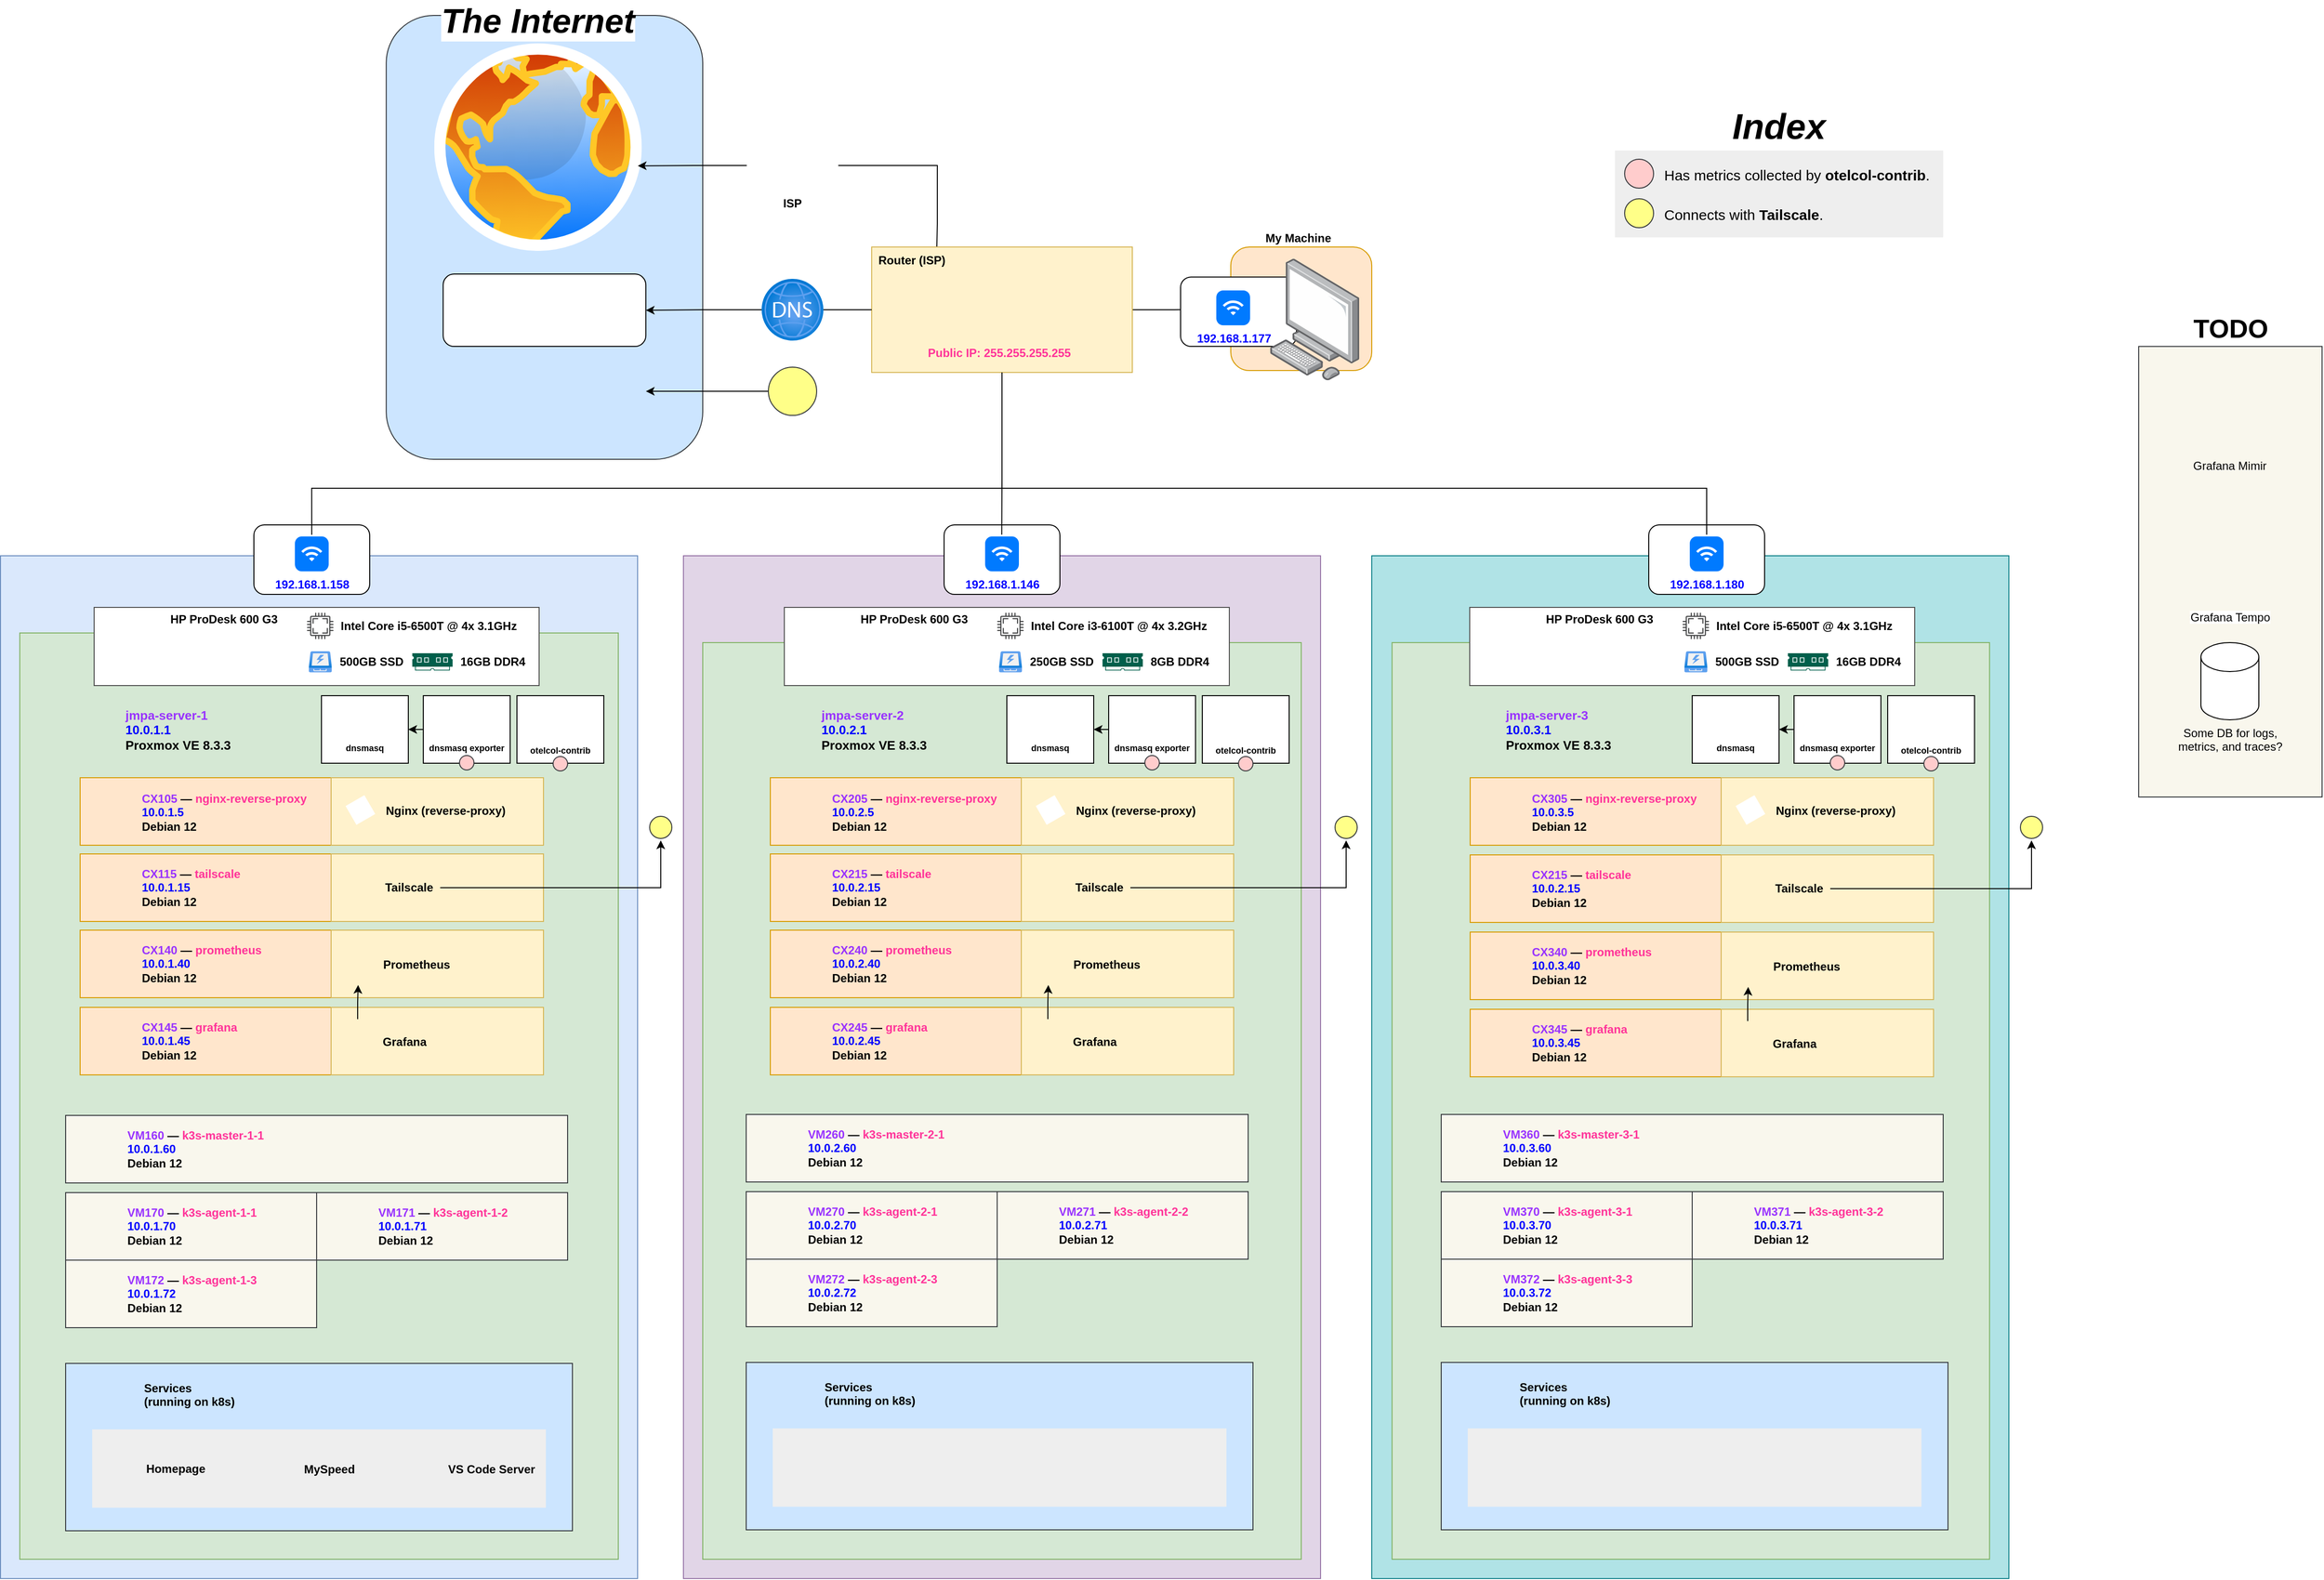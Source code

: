 <mxfile version="27.0.9">
  <diagram name="Architecture" id="1Hr61G1TTQ4BNQoCgUvx">
    <mxGraphModel dx="5512" dy="2130" grid="1" gridSize="10" guides="1" tooltips="1" connect="1" arrows="1" fold="1" page="1" pageScale="1" pageWidth="850" pageHeight="1100" math="0" shadow="0">
      <root>
        <mxCell id="0" />
        <mxCell id="1" parent="0" />
        <mxCell id="8qK2G74O0QSRUlPLfy0Q-366" value="TODO" style="rounded=0;whiteSpace=wrap;html=1;fillColor=#f9f7ed;strokeColor=#36393d;fontStyle=1;labelPosition=center;verticalLabelPosition=top;align=center;verticalAlign=bottom;fontSize=27;" vertex="1" parent="1">
          <mxGeometry x="1362.53" y="423.06" width="190" height="466.94" as="geometry" />
        </mxCell>
        <mxCell id="8qK2G74O0QSRUlPLfy0Q-216" value="" style="rounded=1;whiteSpace=wrap;html=1;fillColor=#cce5ff;strokeColor=#36393d;" vertex="1" parent="1">
          <mxGeometry x="-452.87" y="80" width="327.87" height="460" as="geometry" />
        </mxCell>
        <mxCell id="v-dcrOAvUfmWSFPV6nOm-55" value="" style="rounded=0;whiteSpace=wrap;html=1;fillColor=#dae8fc;strokeColor=#6c8ebf;" parent="1" vertex="1">
          <mxGeometry x="-852.5" y="640" width="660" height="1060" as="geometry" />
        </mxCell>
        <mxCell id="v-dcrOAvUfmWSFPV6nOm-40" value="" style="rounded=0;whiteSpace=wrap;html=1;align=left;verticalAlign=top;fontStyle=1;spacingLeft=5;fillColor=#d5e8d4;strokeColor=#82b366;" parent="1" vertex="1">
          <mxGeometry x="-832.5" y="720" width="620" height="960" as="geometry" />
        </mxCell>
        <mxCell id="v-dcrOAvUfmWSFPV6nOm-73" value="&amp;nbsp;" style="rounded=0;whiteSpace=wrap;html=1;fillColor=#e1d5e7;strokeColor=#9673a6;" parent="1" vertex="1">
          <mxGeometry x="-145" y="640" width="660" height="1060" as="geometry" />
        </mxCell>
        <mxCell id="8qK2G74O0QSRUlPLfy0Q-154" value="" style="group" vertex="1" connectable="0" parent="1">
          <mxGeometry x="125" y="608.04" width="120" height="71.96" as="geometry" />
        </mxCell>
        <mxCell id="Acg6w6ZLD4bJByQPUH88-38" value="" style="rounded=1;whiteSpace=wrap;html=1;" parent="8qK2G74O0QSRUlPLfy0Q-154" vertex="1">
          <mxGeometry width="120" height="71.96" as="geometry" />
        </mxCell>
        <mxCell id="v-dcrOAvUfmWSFPV6nOm-96" value="&lt;div&gt;192.168.1.146&lt;/div&gt;" style="html=1;strokeWidth=1;shadow=0;dashed=0;shape=mxgraph.ios7.misc.wifi;fillColor=#007AFF;strokeColor=none;buttonText=;strokeColor2=#222222;fontColor=#0000FF;fontSize=12;verticalLabelPosition=bottom;verticalAlign=top;align=center;sketch=0;perimeterSpacing=9;container=0;fontStyle=1" parent="8qK2G74O0QSRUlPLfy0Q-154" vertex="1">
          <mxGeometry x="42.5" y="11.96" width="35" height="36.07" as="geometry" />
        </mxCell>
        <mxCell id="8qK2G74O0QSRUlPLfy0Q-153" value="" style="group" vertex="1" connectable="0" parent="1">
          <mxGeometry x="-590" y="608.04" width="120" height="71.96" as="geometry" />
        </mxCell>
        <mxCell id="Acg6w6ZLD4bJByQPUH88-37" value="" style="rounded=1;whiteSpace=wrap;html=1;" parent="8qK2G74O0QSRUlPLfy0Q-153" vertex="1">
          <mxGeometry width="120" height="71.96" as="geometry" />
        </mxCell>
        <mxCell id="v-dcrOAvUfmWSFPV6nOm-95" value="192.168.1.158" style="html=1;strokeWidth=1;shadow=0;dashed=0;shape=mxgraph.ios7.misc.wifi;fillColor=#007AFF;strokeColor=none;buttonText=;strokeColor2=#222222;fontColor=#0000FF;fontSize=12;verticalLabelPosition=bottom;verticalAlign=top;align=center;sketch=0;perimeterSpacing=12;container=0;fontStyle=1" parent="8qK2G74O0QSRUlPLfy0Q-153" vertex="1">
          <mxGeometry x="42.5" y="11.96" width="35" height="36.07" as="geometry" />
        </mxCell>
        <mxCell id="v-dcrOAvUfmWSFPV6nOm-117" value="" style="rounded=0;whiteSpace=wrap;html=1;fillColor=#b0e3e6;strokeColor=#0e8088;" parent="1" vertex="1">
          <mxGeometry x="568.04" y="640" width="660" height="1060" as="geometry" />
        </mxCell>
        <mxCell id="v-dcrOAvUfmWSFPV6nOm-119" value="&amp;nbsp;" style="rounded=0;whiteSpace=wrap;html=1;align=left;verticalAlign=top;fontStyle=1;spacingLeft=5;fillColor=#d5e8d4;strokeColor=#82b366;" parent="1" vertex="1">
          <mxGeometry x="589.08" y="730" width="618.96" height="950" as="geometry" />
        </mxCell>
        <mxCell id="v-dcrOAvUfmWSFPV6nOm-75" value="" style="rounded=0;whiteSpace=wrap;html=1;align=left;verticalAlign=top;fontStyle=1;spacingLeft=5;fillColor=#d5e8d4;strokeColor=#82b366;" parent="1" vertex="1">
          <mxGeometry x="-125" y="730" width="620" height="950" as="geometry" />
        </mxCell>
        <mxCell id="v-dcrOAvUfmWSFPV6nOm-5" style="edgeStyle=orthogonalEdgeStyle;rounded=0;orthogonalLoop=1;jettySize=auto;html=1;entryX=0.25;entryY=0;entryDx=0;entryDy=0;exitX=1;exitY=0.5;exitDx=0;exitDy=0;endArrow=none;startFill=0;" parent="1" source="v-dcrOAvUfmWSFPV6nOm-1" target="v-dcrOAvUfmWSFPV6nOm-7" edge="1">
          <mxGeometry relative="1" as="geometry">
            <mxPoint x="190" y="340" as="targetPoint" />
            <Array as="points">
              <mxPoint x="118" y="296" />
              <mxPoint x="118" y="380" />
            </Array>
          </mxGeometry>
        </mxCell>
        <mxCell id="v-dcrOAvUfmWSFPV6nOm-1" value="ISP" style="shape=image;imageAspect=0;aspect=fixed;verticalLabelPosition=bottom;verticalAlign=top;image=https://encrypted-tbn0.gstatic.com/images?q=tbn:ANd9GcSy0GTdbg7jLKrSXAx6nHsGWe_s1SHSmejMjw&amp;s;clipPath=inset(27.78% 11.33% 27.78% 6%);fontStyle=1;perimeterSpacing=0;" parent="1" vertex="1">
          <mxGeometry x="-79.4" y="210" width="94.8" height="50.97" as="geometry" />
        </mxCell>
        <mxCell id="v-dcrOAvUfmWSFPV6nOm-15" style="edgeStyle=orthogonalEdgeStyle;rounded=0;orthogonalLoop=1;jettySize=auto;html=1;entryX=0.057;entryY=0.526;entryDx=0;entryDy=0;entryPerimeter=0;endArrow=none;startFill=0;" parent="1" source="v-dcrOAvUfmWSFPV6nOm-7" target="v-dcrOAvUfmWSFPV6nOm-14" edge="1">
          <mxGeometry relative="1" as="geometry" />
        </mxCell>
        <mxCell id="v-dcrOAvUfmWSFPV6nOm-27" value="" style="group" parent="1" vertex="1" connectable="0">
          <mxGeometry x="50" y="320" width="270" height="130" as="geometry" />
        </mxCell>
        <mxCell id="v-dcrOAvUfmWSFPV6nOm-7" value="Router (ISP)" style="rounded=0;whiteSpace=wrap;html=1;fillColor=#FFF2CC;strokeColor=#d6b656;fontStyle=1;align=left;verticalAlign=top;spacingLeft=5;" parent="v-dcrOAvUfmWSFPV6nOm-27" vertex="1">
          <mxGeometry width="270" height="130" as="geometry" />
        </mxCell>
        <mxCell id="v-dcrOAvUfmWSFPV6nOm-4" value="Public IP: 255.255.255.255" style="shape=image;imageAspect=0;aspect=fixed;verticalLabelPosition=bottom;verticalAlign=top;image=https://www.hyperoptic.com/wp-content/uploads/2024/07/router-PR-pic.jpg;clipPath=inset(16.08% 21.67% 2.63% 19%);fontStyle=1;fontColor=#FF3399;" parent="v-dcrOAvUfmWSFPV6nOm-27" vertex="1">
          <mxGeometry x="90" y="30" width="84.6" height="66.07" as="geometry" />
        </mxCell>
        <mxCell id="8qK2G74O0QSRUlPLfy0Q-185" style="edgeStyle=orthogonalEdgeStyle;rounded=0;orthogonalLoop=1;jettySize=auto;html=1;entryX=1;entryY=0.5;entryDx=0;entryDy=0;" edge="1" parent="1" source="v-dcrOAvUfmWSFPV6nOm-37" target="v-dcrOAvUfmWSFPV6nOm-34">
          <mxGeometry relative="1" as="geometry" />
        </mxCell>
        <mxCell id="v-dcrOAvUfmWSFPV6nOm-37" value="" style="image;aspect=fixed;html=1;points=[];align=center;fontSize=12;image=img/lib/azure2/networking/DNS_Zones.svg;" parent="1" vertex="1">
          <mxGeometry x="-64" y="353" width="64" height="64" as="geometry" />
        </mxCell>
        <mxCell id="v-dcrOAvUfmWSFPV6nOm-38" style="edgeStyle=orthogonalEdgeStyle;rounded=0;orthogonalLoop=1;jettySize=auto;html=1;endArrow=none;startFill=0;" parent="1" source="v-dcrOAvUfmWSFPV6nOm-7" target="v-dcrOAvUfmWSFPV6nOm-37" edge="1">
          <mxGeometry relative="1" as="geometry" />
        </mxCell>
        <mxCell id="v-dcrOAvUfmWSFPV6nOm-71" value="" style="group;strokeColor=#4D4D4D;strokeWidth=2;" parent="1" vertex="1" connectable="0">
          <mxGeometry x="-755" y="694" width="460" height="80" as="geometry" />
        </mxCell>
        <mxCell id="v-dcrOAvUfmWSFPV6nOm-70" value="" style="rounded=0;whiteSpace=wrap;html=1;strokeColor=none;" parent="v-dcrOAvUfmWSFPV6nOm-71" vertex="1">
          <mxGeometry width="460" height="80" as="geometry" />
        </mxCell>
        <mxCell id="v-dcrOAvUfmWSFPV6nOm-50" value="" style="group" parent="v-dcrOAvUfmWSFPV6nOm-71" vertex="1" connectable="0">
          <mxGeometry x="10" y="20" width="41.74" height="40" as="geometry" />
        </mxCell>
        <mxCell id="v-dcrOAvUfmWSFPV6nOm-49" value="" style="ellipse;whiteSpace=wrap;html=1;strokeColor=none;" parent="v-dcrOAvUfmWSFPV6nOm-50" vertex="1">
          <mxGeometry width="41.74" height="40" as="geometry" />
        </mxCell>
        <mxCell id="v-dcrOAvUfmWSFPV6nOm-48" value="" style="shape=image;imageAspect=0;aspect=fixed;verticalLabelPosition=bottom;verticalAlign=top;image=https://upload.wikimedia.org/wikipedia/commons/thumb/a/ad/HP_logo_2012.svg/640px-HP_logo_2012.svg.png;" parent="v-dcrOAvUfmWSFPV6nOm-50" vertex="1">
          <mxGeometry width="40" height="40" as="geometry" />
        </mxCell>
        <mxCell id="v-dcrOAvUfmWSFPV6nOm-45" value="HP ProDesk 600 G3" style="shape=image;imageAspect=0;aspect=fixed;verticalLabelPosition=top;verticalAlign=bottom;image=https://cdn.cs.1worldsync.com/d0/1b/d01bff7c-0667-4a05-bf1a-10f1d6851b6b.jpg;clipPath=inset(26.44% 2.67% 29.11% 2%);fontStyle=1;labelPosition=center;align=center;" parent="v-dcrOAvUfmWSFPV6nOm-71" vertex="1">
          <mxGeometry x="60.002" y="21.0" width="148.2" height="51.82" as="geometry" />
        </mxCell>
        <mxCell id="v-dcrOAvUfmWSFPV6nOm-62" value="Intel Core i5-6500T @ 4x 3.1GHz" style="sketch=0;pointerEvents=1;shadow=0;dashed=0;html=1;strokeColor=none;fillColor=#434445;aspect=fixed;labelPosition=right;verticalLabelPosition=middle;verticalAlign=middle;align=left;outlineConnect=0;shape=mxgraph.vvd.cpu;fontStyle=1;spacingLeft=6;" parent="v-dcrOAvUfmWSFPV6nOm-71" vertex="1">
          <mxGeometry x="219.997" y="5.01" width="27.5" height="27.5" as="geometry" />
        </mxCell>
        <mxCell id="v-dcrOAvUfmWSFPV6nOm-59" value="&lt;span&gt;500GB SSD&lt;/span&gt;" style="image;aspect=fixed;html=1;points=[];align=left;fontSize=12;image=img/lib/azure2/general/SSD.svg;fontStyle=1;labelPosition=right;verticalLabelPosition=middle;verticalAlign=middle;spacingLeft=6;labelBackgroundColor=none;" parent="v-dcrOAvUfmWSFPV6nOm-71" vertex="1">
          <mxGeometry x="221.823" y="45.01" width="24" height="21.81" as="geometry" />
        </mxCell>
        <mxCell id="v-dcrOAvUfmWSFPV6nOm-60" value="16GB DDR4" style="sketch=0;pointerEvents=1;shadow=0;dashed=0;html=1;strokeColor=none;fillColor=#005F4B;labelPosition=right;verticalLabelPosition=middle;verticalAlign=middle;align=left;outlineConnect=0;shape=mxgraph.veeam2.ram;fontStyle=1;spacingLeft=6;" parent="v-dcrOAvUfmWSFPV6nOm-71" vertex="1">
          <mxGeometry x="329.13" y="46.96" width="41.739" height="17.91" as="geometry" />
        </mxCell>
        <mxCell id="v-dcrOAvUfmWSFPV6nOm-93" style="edgeStyle=orthogonalEdgeStyle;rounded=0;orthogonalLoop=1;jettySize=auto;html=1;entryX=0.499;entryY=0.17;entryDx=0;entryDy=0;endArrow=none;startFill=0;exitX=0.5;exitY=1;exitDx=0;exitDy=0;entryPerimeter=0;" parent="1" source="v-dcrOAvUfmWSFPV6nOm-7" target="v-dcrOAvUfmWSFPV6nOm-95" edge="1">
          <mxGeometry relative="1" as="geometry">
            <Array as="points">
              <mxPoint x="185" y="570" />
              <mxPoint x="-530" y="570" />
            </Array>
          </mxGeometry>
        </mxCell>
        <mxCell id="v-dcrOAvUfmWSFPV6nOm-94" style="edgeStyle=orthogonalEdgeStyle;rounded=0;orthogonalLoop=1;jettySize=auto;html=1;entryX=0.495;entryY=0.132;entryDx=0;entryDy=0;endArrow=none;startFill=0;entryPerimeter=0;exitX=0.5;exitY=1;exitDx=0;exitDy=0;" parent="1" source="v-dcrOAvUfmWSFPV6nOm-7" target="v-dcrOAvUfmWSFPV6nOm-96" edge="1">
          <mxGeometry relative="1" as="geometry">
            <Array as="points">
              <mxPoint x="185" y="560" />
              <mxPoint x="185" y="560" />
            </Array>
          </mxGeometry>
        </mxCell>
        <mxCell id="Acg6w6ZLD4bJByQPUH88-5" value="" style="group;strokeColor=#4D4D4D;strokeWidth=2;" parent="1" vertex="1" connectable="0">
          <mxGeometry x="-40" y="694" width="460" height="80" as="geometry" />
        </mxCell>
        <mxCell id="Acg6w6ZLD4bJByQPUH88-6" value="" style="rounded=0;whiteSpace=wrap;html=1;strokeColor=none;" parent="Acg6w6ZLD4bJByQPUH88-5" vertex="1">
          <mxGeometry width="460" height="80" as="geometry" />
        </mxCell>
        <mxCell id="Acg6w6ZLD4bJByQPUH88-7" value="" style="group" parent="Acg6w6ZLD4bJByQPUH88-5" vertex="1" connectable="0">
          <mxGeometry x="10" y="20" width="41.74" height="40" as="geometry" />
        </mxCell>
        <mxCell id="Acg6w6ZLD4bJByQPUH88-8" value="" style="ellipse;whiteSpace=wrap;html=1;strokeColor=none;" parent="Acg6w6ZLD4bJByQPUH88-7" vertex="1">
          <mxGeometry width="41.74" height="40" as="geometry" />
        </mxCell>
        <mxCell id="Acg6w6ZLD4bJByQPUH88-9" value="" style="shape=image;imageAspect=0;aspect=fixed;verticalLabelPosition=bottom;verticalAlign=top;image=https://upload.wikimedia.org/wikipedia/commons/thumb/a/ad/HP_logo_2012.svg/640px-HP_logo_2012.svg.png;" parent="Acg6w6ZLD4bJByQPUH88-7" vertex="1">
          <mxGeometry width="40" height="40" as="geometry" />
        </mxCell>
        <mxCell id="Acg6w6ZLD4bJByQPUH88-10" value="HP ProDesk 600 G3" style="shape=image;imageAspect=0;aspect=fixed;verticalLabelPosition=top;verticalAlign=bottom;image=https://cdn.cs.1worldsync.com/d0/1b/d01bff7c-0667-4a05-bf1a-10f1d6851b6b.jpg;clipPath=inset(26.44% 2.67% 29.11% 2%);fontStyle=1;labelPosition=center;align=center;" parent="Acg6w6ZLD4bJByQPUH88-5" vertex="1">
          <mxGeometry x="60.002" y="21.0" width="148.2" height="51.82" as="geometry" />
        </mxCell>
        <mxCell id="Acg6w6ZLD4bJByQPUH88-11" value="&lt;div&gt;Intel Core i3-6100T @ 4x 3.2GHz&lt;/div&gt;" style="sketch=0;pointerEvents=1;shadow=0;dashed=0;html=1;strokeColor=none;fillColor=#434445;aspect=fixed;labelPosition=right;verticalLabelPosition=middle;verticalAlign=middle;align=left;outlineConnect=0;shape=mxgraph.vvd.cpu;fontStyle=1;spacingLeft=6;" parent="Acg6w6ZLD4bJByQPUH88-5" vertex="1">
          <mxGeometry x="219.997" y="5.01" width="27.5" height="27.5" as="geometry" />
        </mxCell>
        <mxCell id="Acg6w6ZLD4bJByQPUH88-12" value="&lt;div&gt;&lt;span&gt;250GB SSD&lt;/span&gt;&lt;/div&gt;" style="image;aspect=fixed;html=1;points=[];align=left;fontSize=12;image=img/lib/azure2/general/SSD.svg;fontStyle=1;labelPosition=right;verticalLabelPosition=middle;verticalAlign=middle;spacingLeft=6;labelBackgroundColor=none;" parent="Acg6w6ZLD4bJByQPUH88-5" vertex="1">
          <mxGeometry x="221.823" y="45.01" width="24" height="21.81" as="geometry" />
        </mxCell>
        <mxCell id="Acg6w6ZLD4bJByQPUH88-13" value="8GB DDR4" style="sketch=0;pointerEvents=1;shadow=0;dashed=0;html=1;strokeColor=none;fillColor=#005F4B;labelPosition=right;verticalLabelPosition=middle;verticalAlign=middle;align=left;outlineConnect=0;shape=mxgraph.veeam2.ram;fontStyle=1;spacingLeft=6;" parent="Acg6w6ZLD4bJByQPUH88-5" vertex="1">
          <mxGeometry x="329.13" y="46.96" width="41.739" height="17.91" as="geometry" />
        </mxCell>
        <mxCell id="Acg6w6ZLD4bJByQPUH88-24" value="" style="group;strokeColor=#4D4D4D;strokeWidth=2;" parent="1" vertex="1" connectable="0">
          <mxGeometry x="670" y="694" width="460" height="80" as="geometry" />
        </mxCell>
        <mxCell id="Acg6w6ZLD4bJByQPUH88-25" value="" style="rounded=0;whiteSpace=wrap;html=1;strokeColor=none;" parent="Acg6w6ZLD4bJByQPUH88-24" vertex="1">
          <mxGeometry width="460" height="80" as="geometry" />
        </mxCell>
        <mxCell id="Acg6w6ZLD4bJByQPUH88-26" value="" style="group" parent="Acg6w6ZLD4bJByQPUH88-24" vertex="1" connectable="0">
          <mxGeometry x="10" y="20" width="41.74" height="40" as="geometry" />
        </mxCell>
        <mxCell id="Acg6w6ZLD4bJByQPUH88-27" value="" style="ellipse;whiteSpace=wrap;html=1;strokeColor=none;" parent="Acg6w6ZLD4bJByQPUH88-26" vertex="1">
          <mxGeometry width="41.74" height="40" as="geometry" />
        </mxCell>
        <mxCell id="Acg6w6ZLD4bJByQPUH88-28" value="" style="shape=image;imageAspect=0;aspect=fixed;verticalLabelPosition=bottom;verticalAlign=top;image=https://upload.wikimedia.org/wikipedia/commons/thumb/a/ad/HP_logo_2012.svg/640px-HP_logo_2012.svg.png;" parent="Acg6w6ZLD4bJByQPUH88-26" vertex="1">
          <mxGeometry width="40" height="40" as="geometry" />
        </mxCell>
        <mxCell id="Acg6w6ZLD4bJByQPUH88-29" value="HP ProDesk 600 G3" style="shape=image;imageAspect=0;aspect=fixed;verticalLabelPosition=top;verticalAlign=bottom;image=https://cdn.cs.1worldsync.com/d0/1b/d01bff7c-0667-4a05-bf1a-10f1d6851b6b.jpg;clipPath=inset(26.44% 2.67% 29.11% 2%);fontStyle=1;labelPosition=center;align=center;" parent="Acg6w6ZLD4bJByQPUH88-24" vertex="1">
          <mxGeometry x="60.002" y="21.0" width="148.2" height="51.82" as="geometry" />
        </mxCell>
        <mxCell id="Acg6w6ZLD4bJByQPUH88-30" value="Intel Core i5-6500T @ 4x 3.1GHz" style="sketch=0;pointerEvents=1;shadow=0;dashed=0;html=1;strokeColor=none;fillColor=#434445;aspect=fixed;labelPosition=right;verticalLabelPosition=middle;verticalAlign=middle;align=left;outlineConnect=0;shape=mxgraph.vvd.cpu;fontStyle=1;spacingLeft=6;" parent="Acg6w6ZLD4bJByQPUH88-24" vertex="1">
          <mxGeometry x="219.997" y="5.01" width="27.5" height="27.5" as="geometry" />
        </mxCell>
        <mxCell id="Acg6w6ZLD4bJByQPUH88-31" value="&lt;span&gt;500GB SSD&lt;/span&gt;" style="image;aspect=fixed;html=1;points=[];align=left;fontSize=12;image=img/lib/azure2/general/SSD.svg;fontStyle=1;labelPosition=right;verticalLabelPosition=middle;verticalAlign=middle;spacingLeft=6;labelBackgroundColor=none;" parent="Acg6w6ZLD4bJByQPUH88-24" vertex="1">
          <mxGeometry x="221.823" y="45.01" width="24" height="21.81" as="geometry" />
        </mxCell>
        <mxCell id="Acg6w6ZLD4bJByQPUH88-32" value="16GB DDR4" style="sketch=0;pointerEvents=1;shadow=0;dashed=0;html=1;strokeColor=none;fillColor=#005F4B;labelPosition=right;verticalLabelPosition=middle;verticalAlign=middle;align=left;outlineConnect=0;shape=mxgraph.veeam2.ram;fontStyle=1;spacingLeft=6;" parent="Acg6w6ZLD4bJByQPUH88-24" vertex="1">
          <mxGeometry x="329.13" y="46.96" width="41.739" height="17.91" as="geometry" />
        </mxCell>
        <mxCell id="v-dcrOAvUfmWSFPV6nOm-53" value="&lt;div&gt;&lt;span style=&quot;color: rgb(0, 0, 255);&quot;&gt;&lt;br&gt;&lt;/span&gt;&lt;/div&gt;&lt;div&gt;&lt;span style=&quot;color: rgb(0, 0, 255);&quot;&gt;&lt;br&gt;&lt;/span&gt;&lt;span style=&quot;color: rgb(153, 51, 255);&quot;&gt;jmpa-server-1&lt;br&gt;&lt;/span&gt;&lt;span style=&quot;color: rgb(0, 0, 255);&quot;&gt;10.0.1.1&lt;/span&gt;&lt;/div&gt;&lt;span style=&quot;color: rgb(0, 0, 0);&quot;&gt;Proxmox VE 8.3.3&lt;/span&gt;" style="shape=image;imageAspect=0;aspect=fixed;verticalLabelPosition=middle;verticalAlign=middle;image=https://avatars.githubusercontent.com/u/2678585?s=200&amp;v=4;labelPosition=right;align=left;fontStyle=1;fontColor=#FF3399;html=1;spacingLeft=5;spacingBottom=30;fontSize=13;spacingTop=0;" parent="1" vertex="1">
          <mxGeometry x="-800" y="785" width="70" height="70" as="geometry" />
        </mxCell>
        <mxCell id="Acg6w6ZLD4bJByQPUH88-100" value="&amp;nbsp;" style="text;whiteSpace=wrap;html=1;" parent="1" vertex="1">
          <mxGeometry x="-530" y="890" width="40" height="40" as="geometry" />
        </mxCell>
        <mxCell id="v-dcrOAvUfmWSFPV6nOm-28" value="The Internet" style="image;aspect=fixed;perimeter=ellipsePerimeter;html=1;align=center;shadow=0;dashed=0;spacingTop=3;image=img/lib/active_directory/internet_globe.svg;labelPosition=center;verticalLabelPosition=top;verticalAlign=bottom;fontStyle=3;fontSize=35;fontFamily=Helvetica;" parent="1" vertex="1">
          <mxGeometry x="-403.18" y="109" width="215.01" height="215.01" as="geometry" />
        </mxCell>
        <mxCell id="Acg6w6ZLD4bJByQPUH88-110" style="edgeStyle=orthogonalEdgeStyle;rounded=0;orthogonalLoop=1;jettySize=auto;html=1;entryX=0.981;entryY=0.59;entryDx=0;entryDy=0;entryPerimeter=0;" parent="1" source="v-dcrOAvUfmWSFPV6nOm-1" target="v-dcrOAvUfmWSFPV6nOm-28" edge="1">
          <mxGeometry relative="1" as="geometry">
            <mxPoint x="-146.099" y="295.056" as="targetPoint" />
          </mxGeometry>
        </mxCell>
        <mxCell id="Acg6w6ZLD4bJByQPUH88-118" value="&amp;nbsp;" style="text;whiteSpace=wrap;html=1;" parent="1" vertex="1">
          <mxGeometry x="-620" y="720" width="40" height="40" as="geometry" />
        </mxCell>
        <mxCell id="Acg6w6ZLD4bJByQPUH88-164" value="" style="group" parent="1" vertex="1" connectable="0">
          <mxGeometry x="-393.93" y="348.06" width="210" height="75" as="geometry" />
        </mxCell>
        <mxCell id="8qK2G74O0QSRUlPLfy0Q-184" value="" style="group" vertex="1" connectable="0" parent="Acg6w6ZLD4bJByQPUH88-164">
          <mxGeometry width="210" height="75" as="geometry" />
        </mxCell>
        <mxCell id="v-dcrOAvUfmWSFPV6nOm-34" value="" style="rounded=1;whiteSpace=wrap;html=1;gradientColor=none;" parent="8qK2G74O0QSRUlPLfy0Q-184" vertex="1">
          <mxGeometry width="210" height="75" as="geometry" />
        </mxCell>
        <mxCell id="v-dcrOAvUfmWSFPV6nOm-32" value="" style="shape=image;imageAspect=0;aspect=fixed;verticalLabelPosition=bottom;verticalAlign=top;image=https://upload.wikimedia.org/wikipedia/commons/thumb/4/4b/Cloudflare_Logo.svg/640px-Cloudflare_Logo.svg.png;" parent="8qK2G74O0QSRUlPLfy0Q-184" vertex="1">
          <mxGeometry x="41.51" y="16.5" width="126.98" height="42" as="geometry" />
        </mxCell>
        <mxCell id="8qK2G74O0QSRUlPLfy0Q-10" value="" style="group" vertex="1" connectable="0" parent="1">
          <mxGeometry x="-770" y="1028" width="480" height="70" as="geometry" />
        </mxCell>
        <mxCell id="8qK2G74O0QSRUlPLfy0Q-11" value="" style="rounded=0;whiteSpace=wrap;html=1;fillColor=#ffe6cc;strokeColor=#d79b00;" vertex="1" parent="8qK2G74O0QSRUlPLfy0Q-10">
          <mxGeometry width="480" height="70" as="geometry" />
        </mxCell>
        <mxCell id="8qK2G74O0QSRUlPLfy0Q-12" value="&amp;nbsp;" style="rounded=0;whiteSpace=wrap;html=1;fillColor=#fff2cc;strokeColor=#d6b656;" vertex="1" parent="8qK2G74O0QSRUlPLfy0Q-10">
          <mxGeometry x="260" width="220" height="70" as="geometry" />
        </mxCell>
        <mxCell id="8qK2G74O0QSRUlPLfy0Q-13" value="&lt;div&gt;&lt;span&gt;&lt;span&gt;&lt;span style=&quot;color: rgb(153, 51, 255);&quot;&gt;CX140&lt;/span&gt;&lt;/span&gt; &lt;/span&gt;— &lt;span style=&quot;color: rgb(255, 51, 153);&quot;&gt;prometheus&lt;/span&gt;&lt;/div&gt;&lt;div&gt;&lt;span style=&quot;color: rgb(0, 0, 255);&quot;&gt;10.0.1.40&lt;/span&gt;&lt;/div&gt;&lt;div&gt;&lt;span style=&quot;color: rgb(0, 0, 0);&quot;&gt;Debian 12&lt;/span&gt;&lt;/div&gt;&lt;div&gt;&lt;span&gt;&lt;br&gt;&lt;/span&gt;&lt;/div&gt;" style="shape=image;html=1;verticalAlign=top;verticalLabelPosition=middle;labelBackgroundColor=none;imageAspect=0;aspect=fixed;image=https://cdn1.iconfinder.com/data/icons/Vista-Inspirate_1.0/128x128/apps/debian.png;labelPosition=right;align=left;spacingBottom=0;spacingTop=-3;spacingLeft=4;fontStyle=1" vertex="1" parent="8qK2G74O0QSRUlPLfy0Q-10">
          <mxGeometry x="10" y="10" width="48" height="48" as="geometry" />
        </mxCell>
        <mxCell id="8qK2G74O0QSRUlPLfy0Q-9" value="Prometheus" style="shape=image;imageAspect=0;aspect=fixed;verticalLabelPosition=middle;verticalAlign=middle;image=https://upload.wikimedia.org/wikipedia/commons/thumb/3/38/Prometheus_software_logo.svg/800px-Prometheus_software_logo.svg.png;fontStyle=1;labelPosition=right;align=left;spacingLeft=6;perimeterSpacing=4;" vertex="1" parent="8qK2G74O0QSRUlPLfy0Q-10">
          <mxGeometry x="270" y="17.17" width="36" height="35.65" as="geometry" />
        </mxCell>
        <mxCell id="8qK2G74O0QSRUlPLfy0Q-15" value="" style="group" vertex="1" connectable="0" parent="1">
          <mxGeometry x="-770" y="1108" width="480" height="70" as="geometry" />
        </mxCell>
        <mxCell id="8qK2G74O0QSRUlPLfy0Q-16" value="" style="rounded=0;whiteSpace=wrap;html=1;fillColor=#ffe6cc;strokeColor=#d79b00;" vertex="1" parent="8qK2G74O0QSRUlPLfy0Q-15">
          <mxGeometry width="480" height="70" as="geometry" />
        </mxCell>
        <mxCell id="8qK2G74O0QSRUlPLfy0Q-17" value="&amp;nbsp;" style="rounded=0;whiteSpace=wrap;html=1;fillColor=#fff2cc;strokeColor=#d6b656;" vertex="1" parent="8qK2G74O0QSRUlPLfy0Q-15">
          <mxGeometry x="260" width="220" height="70" as="geometry" />
        </mxCell>
        <mxCell id="8qK2G74O0QSRUlPLfy0Q-18" value="&lt;div&gt;&lt;span&gt;&lt;span&gt;&lt;span style=&quot;color: rgb(153, 51, 255);&quot;&gt;CX145&lt;/span&gt;&lt;/span&gt; &lt;/span&gt;— &lt;span style=&quot;color: rgb(255, 51, 153);&quot;&gt;grafana&lt;/span&gt;&lt;/div&gt;&lt;div&gt;&lt;span style=&quot;color: rgb(0, 0, 255);&quot;&gt;10.0.1.45&lt;/span&gt;&lt;/div&gt;&lt;div&gt;&lt;span style=&quot;color: rgb(0, 0, 0);&quot;&gt;Debian 12&lt;/span&gt;&lt;/div&gt;&lt;div&gt;&lt;span&gt;&lt;br&gt;&lt;/span&gt;&lt;/div&gt;" style="shape=image;html=1;verticalAlign=top;verticalLabelPosition=middle;labelBackgroundColor=none;imageAspect=0;aspect=fixed;image=https://cdn1.iconfinder.com/data/icons/Vista-Inspirate_1.0/128x128/apps/debian.png;labelPosition=right;align=left;spacingBottom=0;spacingTop=-3;spacingLeft=4;fontStyle=1" vertex="1" parent="8qK2G74O0QSRUlPLfy0Q-15">
          <mxGeometry x="10" y="10" width="48" height="48" as="geometry" />
        </mxCell>
        <mxCell id="8qK2G74O0QSRUlPLfy0Q-8" value="Grafana" style="shape=image;imageAspect=0;aspect=fixed;verticalLabelPosition=middle;verticalAlign=middle;image=https://upload.wikimedia.org/wikipedia/commons/3/3b/Grafana_icon.svg;fontStyle=1;labelPosition=right;align=left;spacingLeft=6;perimeterSpacing=4;" vertex="1" parent="8qK2G74O0QSRUlPLfy0Q-15">
          <mxGeometry x="269.53" y="16.28" width="36" height="37.43" as="geometry" />
        </mxCell>
        <mxCell id="8qK2G74O0QSRUlPLfy0Q-43" value="" style="group" vertex="1" connectable="0" parent="1">
          <mxGeometry x="-55" y="870" width="480" height="70" as="geometry" />
        </mxCell>
        <mxCell id="8qK2G74O0QSRUlPLfy0Q-44" value="" style="rounded=0;whiteSpace=wrap;html=1;fillColor=#ffe6cc;strokeColor=#d79b00;" vertex="1" parent="8qK2G74O0QSRUlPLfy0Q-43">
          <mxGeometry width="480" height="70" as="geometry" />
        </mxCell>
        <mxCell id="8qK2G74O0QSRUlPLfy0Q-45" value="&lt;div&gt;&lt;span&gt;&lt;span&gt;&lt;span style=&quot;color: rgb(153, 51, 255);&quot;&gt;CX205&lt;/span&gt;&lt;/span&gt; &lt;/span&gt;— &lt;span style=&quot;color: rgb(255, 51, 153);&quot;&gt;nginx-reverse-proxy&lt;/span&gt;&lt;/div&gt;&lt;div&gt;&lt;span style=&quot;color: rgb(0, 0, 255);&quot;&gt;10.0.2.5&lt;/span&gt;&lt;/div&gt;&lt;div&gt;&lt;span style=&quot;color: rgb(0, 0, 0);&quot;&gt;Debian 12&lt;/span&gt;&lt;/div&gt;&lt;div&gt;&lt;span&gt;&lt;br&gt;&lt;/span&gt;&lt;/div&gt;" style="shape=image;html=1;verticalAlign=top;verticalLabelPosition=middle;labelBackgroundColor=none;imageAspect=0;aspect=fixed;image=https://cdn1.iconfinder.com/data/icons/Vista-Inspirate_1.0/128x128/apps/debian.png;labelPosition=right;align=left;spacingBottom=0;spacingTop=-3;spacingLeft=4;fontStyle=1" vertex="1" parent="8qK2G74O0QSRUlPLfy0Q-43">
          <mxGeometry x="10" y="11" width="48" height="48" as="geometry" />
        </mxCell>
        <mxCell id="8qK2G74O0QSRUlPLfy0Q-46" value="" style="rounded=0;whiteSpace=wrap;html=1;fillColor=#fff2cc;strokeColor=#d6b656;" vertex="1" parent="8qK2G74O0QSRUlPLfy0Q-43">
          <mxGeometry x="260" width="220" height="70" as="geometry" />
        </mxCell>
        <mxCell id="8qK2G74O0QSRUlPLfy0Q-47" value="" style="group" vertex="1" connectable="0" parent="8qK2G74O0QSRUlPLfy0Q-43">
          <mxGeometry x="275.002" y="16" width="30.738" height="35" as="geometry" />
        </mxCell>
        <mxCell id="8qK2G74O0QSRUlPLfy0Q-48" value="" style="whiteSpace=wrap;html=1;aspect=fixed;fillColor=default;strokeColor=none;rotation=-30;" vertex="1" parent="8qK2G74O0QSRUlPLfy0Q-47">
          <mxGeometry x="4.118" y="6.25" width="22.5" height="22.5" as="geometry" />
        </mxCell>
        <mxCell id="8qK2G74O0QSRUlPLfy0Q-49" value="Nginx (reverse-proxy)" style="shape=image;imageAspect=0;aspect=fixed;verticalLabelPosition=middle;verticalAlign=middle;image=https://static-00.iconduck.com/assets.00/nginx-icon-223x256-ghqr4o29.png;fontStyle=1;labelPosition=right;align=left;spacingLeft=9;" vertex="1" parent="8qK2G74O0QSRUlPLfy0Q-47">
          <mxGeometry x="0.248" width="30.49" height="35" as="geometry" />
        </mxCell>
        <mxCell id="8qK2G74O0QSRUlPLfy0Q-50" value="" style="group" vertex="1" connectable="0" parent="1">
          <mxGeometry x="-55" y="1028" width="480" height="70" as="geometry" />
        </mxCell>
        <mxCell id="8qK2G74O0QSRUlPLfy0Q-51" value="" style="rounded=0;whiteSpace=wrap;html=1;fillColor=#ffe6cc;strokeColor=#d79b00;" vertex="1" parent="8qK2G74O0QSRUlPLfy0Q-50">
          <mxGeometry width="480" height="70" as="geometry" />
        </mxCell>
        <mxCell id="8qK2G74O0QSRUlPLfy0Q-52" value="&amp;nbsp;" style="rounded=0;whiteSpace=wrap;html=1;fillColor=#fff2cc;strokeColor=#d6b656;" vertex="1" parent="8qK2G74O0QSRUlPLfy0Q-50">
          <mxGeometry x="260" width="220" height="70" as="geometry" />
        </mxCell>
        <mxCell id="8qK2G74O0QSRUlPLfy0Q-53" value="&lt;div&gt;&lt;span&gt;&lt;span&gt;&lt;span style=&quot;color: rgb(153, 51, 255);&quot;&gt;CX240&lt;/span&gt;&lt;/span&gt; &lt;/span&gt;— &lt;span style=&quot;color: rgb(255, 51, 153);&quot;&gt;prometheus&lt;/span&gt;&lt;/div&gt;&lt;div&gt;&lt;span style=&quot;color: rgb(0, 0, 255);&quot;&gt;10.0.2.40&lt;/span&gt;&lt;/div&gt;&lt;div&gt;&lt;span style=&quot;color: rgb(0, 0, 0);&quot;&gt;Debian 12&lt;/span&gt;&lt;/div&gt;&lt;div&gt;&lt;span&gt;&lt;br&gt;&lt;/span&gt;&lt;/div&gt;" style="shape=image;html=1;verticalAlign=top;verticalLabelPosition=middle;labelBackgroundColor=none;imageAspect=0;aspect=fixed;image=https://cdn1.iconfinder.com/data/icons/Vista-Inspirate_1.0/128x128/apps/debian.png;labelPosition=right;align=left;spacingBottom=0;spacingTop=-3;spacingLeft=4;fontStyle=1" vertex="1" parent="8qK2G74O0QSRUlPLfy0Q-50">
          <mxGeometry x="10" y="10" width="48" height="48" as="geometry" />
        </mxCell>
        <mxCell id="8qK2G74O0QSRUlPLfy0Q-54" value="Prometheus" style="shape=image;imageAspect=0;aspect=fixed;verticalLabelPosition=middle;verticalAlign=middle;image=https://upload.wikimedia.org/wikipedia/commons/thumb/3/38/Prometheus_software_logo.svg/800px-Prometheus_software_logo.svg.png;fontStyle=1;labelPosition=right;align=left;spacingLeft=6;perimeterSpacing=4;" vertex="1" parent="8qK2G74O0QSRUlPLfy0Q-50">
          <mxGeometry x="270" y="17.17" width="36" height="35.65" as="geometry" />
        </mxCell>
        <mxCell id="8qK2G74O0QSRUlPLfy0Q-55" value="" style="group" vertex="1" connectable="0" parent="1">
          <mxGeometry x="-55" y="1108" width="480" height="70" as="geometry" />
        </mxCell>
        <mxCell id="8qK2G74O0QSRUlPLfy0Q-56" value="" style="rounded=0;whiteSpace=wrap;html=1;fillColor=#ffe6cc;strokeColor=#d79b00;" vertex="1" parent="8qK2G74O0QSRUlPLfy0Q-55">
          <mxGeometry width="480" height="70" as="geometry" />
        </mxCell>
        <mxCell id="8qK2G74O0QSRUlPLfy0Q-57" value="&amp;nbsp;" style="rounded=0;whiteSpace=wrap;html=1;fillColor=#fff2cc;strokeColor=#d6b656;" vertex="1" parent="8qK2G74O0QSRUlPLfy0Q-55">
          <mxGeometry x="260" width="220" height="70" as="geometry" />
        </mxCell>
        <mxCell id="8qK2G74O0QSRUlPLfy0Q-58" value="&lt;div&gt;&lt;span&gt;&lt;span&gt;&lt;span style=&quot;color: rgb(153, 51, 255);&quot;&gt;CX245&lt;/span&gt;&lt;/span&gt; &lt;/span&gt;— &lt;span style=&quot;color: rgb(255, 51, 153);&quot;&gt;grafana&lt;/span&gt;&lt;/div&gt;&lt;div&gt;&lt;span style=&quot;color: rgb(0, 0, 255);&quot;&gt;10.0.2.45&lt;/span&gt;&lt;/div&gt;&lt;div&gt;&lt;span style=&quot;color: rgb(0, 0, 0);&quot;&gt;Debian 12&lt;/span&gt;&lt;/div&gt;&lt;div&gt;&lt;span&gt;&lt;br&gt;&lt;/span&gt;&lt;/div&gt;" style="shape=image;html=1;verticalAlign=top;verticalLabelPosition=middle;labelBackgroundColor=none;imageAspect=0;aspect=fixed;image=https://cdn1.iconfinder.com/data/icons/Vista-Inspirate_1.0/128x128/apps/debian.png;labelPosition=right;align=left;spacingBottom=0;spacingTop=-3;spacingLeft=4;fontStyle=1" vertex="1" parent="8qK2G74O0QSRUlPLfy0Q-55">
          <mxGeometry x="10" y="10" width="48" height="48" as="geometry" />
        </mxCell>
        <mxCell id="8qK2G74O0QSRUlPLfy0Q-59" value="Grafana" style="shape=image;imageAspect=0;aspect=fixed;verticalLabelPosition=middle;verticalAlign=middle;image=https://upload.wikimedia.org/wikipedia/commons/3/3b/Grafana_icon.svg;fontStyle=1;labelPosition=right;align=left;spacingLeft=6;perimeterSpacing=4;" vertex="1" parent="8qK2G74O0QSRUlPLfy0Q-55">
          <mxGeometry x="269.53" y="16.28" width="36" height="37.43" as="geometry" />
        </mxCell>
        <mxCell id="8qK2G74O0QSRUlPLfy0Q-93" value="" style="group;fillColor=#e1d5e7;strokeColor=#9673a6;" vertex="1" connectable="0" parent="1">
          <mxGeometry x="-785" y="1220" width="520" height="70" as="geometry" />
        </mxCell>
        <mxCell id="8qK2G74O0QSRUlPLfy0Q-84" value="" style="rounded=0;whiteSpace=wrap;html=1;fillColor=#f9f7ed;strokeColor=#36393d;" vertex="1" parent="8qK2G74O0QSRUlPLfy0Q-93">
          <mxGeometry width="520" height="70" as="geometry" />
        </mxCell>
        <mxCell id="8qK2G74O0QSRUlPLfy0Q-86" value="&lt;div&gt;&lt;span&gt;&lt;span&gt;&lt;span style=&quot;color: rgb(153, 51, 255);&quot;&gt;VM160&lt;/span&gt;&lt;/span&gt; &lt;/span&gt;— &lt;span style=&quot;color: rgb(255, 51, 153);&quot;&gt;k3s-master-1-1&lt;/span&gt;&lt;/div&gt;&lt;div&gt;&lt;span style=&quot;color: rgb(0, 0, 255);&quot;&gt;10.0.1.60&lt;/span&gt;&lt;/div&gt;&lt;div&gt;&lt;span style=&quot;color: rgb(0, 0, 0);&quot;&gt;Debian 12&lt;/span&gt;&lt;/div&gt;&lt;div&gt;&lt;span&gt;&lt;br&gt;&lt;/span&gt;&lt;/div&gt;" style="shape=image;html=1;verticalAlign=top;verticalLabelPosition=middle;labelBackgroundColor=none;imageAspect=0;aspect=fixed;image=https://cdn1.iconfinder.com/data/icons/Vista-Inspirate_1.0/128x128/apps/debian.png;labelPosition=right;align=left;spacingBottom=0;spacingTop=-3;spacingLeft=4;fontStyle=1" vertex="1" parent="8qK2G74O0QSRUlPLfy0Q-93">
          <mxGeometry x="10" y="10" width="48" height="48" as="geometry" />
        </mxCell>
        <mxCell id="8qK2G74O0QSRUlPLfy0Q-104" value="" style="group;fillColor=#f9f7ed;strokeColor=#36393d;" vertex="1" connectable="0" parent="1">
          <mxGeometry x="-785" y="1300" width="260" height="70" as="geometry" />
        </mxCell>
        <mxCell id="8qK2G74O0QSRUlPLfy0Q-105" value="" style="rounded=0;whiteSpace=wrap;html=1;fillColor=#f9f7ed;strokeColor=#36393d;" vertex="1" parent="8qK2G74O0QSRUlPLfy0Q-104">
          <mxGeometry width="260" height="70" as="geometry" />
        </mxCell>
        <mxCell id="8qK2G74O0QSRUlPLfy0Q-106" value="&lt;div&gt;&lt;span&gt;&lt;span&gt;&lt;span style=&quot;color: rgb(153, 51, 255);&quot;&gt;VM170&lt;/span&gt;&lt;/span&gt; &lt;/span&gt;— &lt;span style=&quot;color: rgb(255, 51, 153);&quot;&gt;k3s-agent-1-1&lt;/span&gt;&lt;/div&gt;&lt;div&gt;&lt;span style=&quot;color: rgb(0, 0, 255);&quot;&gt;10.0.1.70&lt;/span&gt;&lt;/div&gt;&lt;div&gt;&lt;span style=&quot;color: rgb(0, 0, 0);&quot;&gt;Debian 12&lt;/span&gt;&lt;/div&gt;&lt;div&gt;&lt;span&gt;&lt;br&gt;&lt;/span&gt;&lt;/div&gt;" style="shape=image;html=1;verticalAlign=top;verticalLabelPosition=middle;labelBackgroundColor=none;imageAspect=0;aspect=fixed;image=https://cdn1.iconfinder.com/data/icons/Vista-Inspirate_1.0/128x128/apps/debian.png;labelPosition=right;align=left;spacingBottom=0;spacingTop=-3;spacingLeft=4;fontStyle=1" vertex="1" parent="8qK2G74O0QSRUlPLfy0Q-104">
          <mxGeometry x="10" y="10" width="48" height="48" as="geometry" />
        </mxCell>
        <mxCell id="8qK2G74O0QSRUlPLfy0Q-107" value="" style="group;fillColor=#f9f7ed;strokeColor=#36393d;" vertex="1" connectable="0" parent="1">
          <mxGeometry x="-525" y="1300" width="260" height="70" as="geometry" />
        </mxCell>
        <mxCell id="8qK2G74O0QSRUlPLfy0Q-108" value="" style="rounded=0;whiteSpace=wrap;html=1;fillColor=#f9f7ed;strokeColor=#36393d;" vertex="1" parent="8qK2G74O0QSRUlPLfy0Q-107">
          <mxGeometry width="260" height="70" as="geometry" />
        </mxCell>
        <mxCell id="8qK2G74O0QSRUlPLfy0Q-109" value="&lt;div&gt;&lt;span&gt;&lt;span&gt;&lt;span style=&quot;color: rgb(153, 51, 255);&quot;&gt;VM171&lt;/span&gt;&lt;/span&gt; &lt;/span&gt;— &lt;span style=&quot;color: rgb(255, 51, 153);&quot;&gt;k3s-agent-1-2&lt;/span&gt;&lt;/div&gt;&lt;div&gt;&lt;span style=&quot;color: rgb(0, 0, 255);&quot;&gt;10.0.1.71&lt;/span&gt;&lt;/div&gt;&lt;div&gt;&lt;span style=&quot;color: rgb(0, 0, 0);&quot;&gt;Debian 12&lt;/span&gt;&lt;/div&gt;&lt;div&gt;&lt;span&gt;&lt;br&gt;&lt;/span&gt;&lt;/div&gt;" style="shape=image;html=1;verticalAlign=top;verticalLabelPosition=middle;labelBackgroundColor=none;imageAspect=0;aspect=fixed;image=https://cdn1.iconfinder.com/data/icons/Vista-Inspirate_1.0/128x128/apps/debian.png;labelPosition=right;align=left;spacingBottom=0;spacingTop=-3;spacingLeft=4;fontStyle=1" vertex="1" parent="8qK2G74O0QSRUlPLfy0Q-107">
          <mxGeometry x="10" y="10" width="48" height="48" as="geometry" />
        </mxCell>
        <mxCell id="8qK2G74O0QSRUlPLfy0Q-110" value="" style="group;fillColor=#f9f7ed;strokeColor=#36393d;" vertex="1" connectable="0" parent="1">
          <mxGeometry x="-785" y="1370" width="260" height="70" as="geometry" />
        </mxCell>
        <mxCell id="8qK2G74O0QSRUlPLfy0Q-111" value="" style="rounded=0;whiteSpace=wrap;html=1;fillColor=#f9f7ed;strokeColor=#36393d;" vertex="1" parent="8qK2G74O0QSRUlPLfy0Q-110">
          <mxGeometry width="260" height="70" as="geometry" />
        </mxCell>
        <mxCell id="8qK2G74O0QSRUlPLfy0Q-112" value="&lt;div&gt;&lt;span&gt;&lt;span&gt;&lt;span style=&quot;color: rgb(153, 51, 255);&quot;&gt;VM172&lt;/span&gt;&lt;/span&gt; &lt;/span&gt;— &lt;span style=&quot;color: rgb(255, 51, 153);&quot;&gt;k3s-agent-1-3&lt;/span&gt;&lt;/div&gt;&lt;div&gt;&lt;span style=&quot;color: rgb(0, 0, 255);&quot;&gt;10.0.1.72&lt;/span&gt;&lt;/div&gt;&lt;div&gt;&lt;span style=&quot;color: rgb(0, 0, 0);&quot;&gt;Debian 12&lt;/span&gt;&lt;/div&gt;&lt;div&gt;&lt;span&gt;&lt;br&gt;&lt;/span&gt;&lt;/div&gt;" style="shape=image;html=1;verticalAlign=top;verticalLabelPosition=middle;labelBackgroundColor=none;imageAspect=0;aspect=fixed;image=https://cdn1.iconfinder.com/data/icons/Vista-Inspirate_1.0/128x128/apps/debian.png;labelPosition=right;align=left;spacingBottom=0;spacingTop=-3;spacingLeft=4;fontStyle=1" vertex="1" parent="8qK2G74O0QSRUlPLfy0Q-110">
          <mxGeometry x="10" y="10" width="48" height="48" as="geometry" />
        </mxCell>
        <mxCell id="8qK2G74O0QSRUlPLfy0Q-65" value="" style="group" vertex="1" connectable="0" parent="1">
          <mxGeometry x="670" y="870" width="485" height="70" as="geometry" />
        </mxCell>
        <mxCell id="8qK2G74O0QSRUlPLfy0Q-66" value="" style="rounded=0;whiteSpace=wrap;html=1;fillColor=#ffe6cc;strokeColor=#d79b00;" vertex="1" parent="8qK2G74O0QSRUlPLfy0Q-65">
          <mxGeometry width="480" height="70" as="geometry" />
        </mxCell>
        <mxCell id="8qK2G74O0QSRUlPLfy0Q-67" value="&lt;div&gt;&lt;span&gt;&lt;span&gt;&lt;span style=&quot;color: rgb(153, 51, 255);&quot;&gt;CX305&lt;/span&gt;&lt;/span&gt; &lt;/span&gt;— &lt;span style=&quot;color: rgb(255, 51, 153);&quot;&gt;nginx-reverse-proxy&lt;/span&gt;&lt;/div&gt;&lt;div&gt;&lt;span style=&quot;color: rgb(0, 0, 255);&quot;&gt;10.0.3.5&lt;/span&gt;&lt;/div&gt;&lt;div&gt;&lt;span style=&quot;color: rgb(0, 0, 0);&quot;&gt;Debian 12&lt;/span&gt;&lt;/div&gt;&lt;div&gt;&lt;span&gt;&lt;br&gt;&lt;/span&gt;&lt;/div&gt;" style="shape=image;html=1;verticalAlign=top;verticalLabelPosition=middle;labelBackgroundColor=none;imageAspect=0;aspect=fixed;image=https://cdn1.iconfinder.com/data/icons/Vista-Inspirate_1.0/128x128/apps/debian.png;labelPosition=right;align=left;spacingBottom=0;spacingTop=-3;spacingLeft=4;fontStyle=1" vertex="1" parent="8qK2G74O0QSRUlPLfy0Q-65">
          <mxGeometry x="10" y="11" width="48" height="48" as="geometry" />
        </mxCell>
        <mxCell id="8qK2G74O0QSRUlPLfy0Q-68" value="" style="rounded=0;whiteSpace=wrap;html=1;fillColor=#fff2cc;strokeColor=#d6b656;" vertex="1" parent="8qK2G74O0QSRUlPLfy0Q-65">
          <mxGeometry x="260" width="220" height="70" as="geometry" />
        </mxCell>
        <mxCell id="8qK2G74O0QSRUlPLfy0Q-69" value="" style="group" vertex="1" connectable="0" parent="8qK2G74O0QSRUlPLfy0Q-65">
          <mxGeometry x="275.002" y="16" width="30.738" height="35" as="geometry" />
        </mxCell>
        <mxCell id="8qK2G74O0QSRUlPLfy0Q-70" value="" style="whiteSpace=wrap;html=1;aspect=fixed;fillColor=default;strokeColor=none;rotation=-30;" vertex="1" parent="8qK2G74O0QSRUlPLfy0Q-69">
          <mxGeometry x="4.118" y="6.25" width="22.5" height="22.5" as="geometry" />
        </mxCell>
        <mxCell id="8qK2G74O0QSRUlPLfy0Q-71" value="Nginx (reverse-proxy)" style="shape=image;imageAspect=0;aspect=fixed;verticalLabelPosition=middle;verticalAlign=middle;image=https://static-00.iconduck.com/assets.00/nginx-icon-223x256-ghqr4o29.png;fontStyle=1;labelPosition=right;align=left;spacingLeft=9;" vertex="1" parent="8qK2G74O0QSRUlPLfy0Q-69">
          <mxGeometry x="0.248" width="30.49" height="35" as="geometry" />
        </mxCell>
        <mxCell id="8qK2G74O0QSRUlPLfy0Q-72" value="" style="group" vertex="1" connectable="0" parent="1">
          <mxGeometry x="670" y="1030" width="480" height="70" as="geometry" />
        </mxCell>
        <mxCell id="8qK2G74O0QSRUlPLfy0Q-73" value="" style="rounded=0;whiteSpace=wrap;html=1;fillColor=#ffe6cc;strokeColor=#d79b00;" vertex="1" parent="8qK2G74O0QSRUlPLfy0Q-72">
          <mxGeometry width="480" height="70" as="geometry" />
        </mxCell>
        <mxCell id="8qK2G74O0QSRUlPLfy0Q-74" value="&amp;nbsp;" style="rounded=0;whiteSpace=wrap;html=1;fillColor=#fff2cc;strokeColor=#d6b656;" vertex="1" parent="8qK2G74O0QSRUlPLfy0Q-72">
          <mxGeometry x="260" width="220" height="70" as="geometry" />
        </mxCell>
        <mxCell id="8qK2G74O0QSRUlPLfy0Q-75" value="&lt;div&gt;&lt;span&gt;&lt;span&gt;&lt;span style=&quot;color: rgb(153, 51, 255);&quot;&gt;CX340&lt;/span&gt;&lt;/span&gt; &lt;/span&gt;— &lt;span style=&quot;color: rgb(255, 51, 153);&quot;&gt;prometheus&lt;/span&gt;&lt;/div&gt;&lt;div&gt;&lt;span style=&quot;color: rgb(0, 0, 255);&quot;&gt;10.0.3.40&lt;/span&gt;&lt;/div&gt;&lt;div&gt;&lt;span style=&quot;color: rgb(0, 0, 0);&quot;&gt;Debian 12&lt;/span&gt;&lt;/div&gt;&lt;div&gt;&lt;span&gt;&lt;br&gt;&lt;/span&gt;&lt;/div&gt;" style="shape=image;html=1;verticalAlign=top;verticalLabelPosition=middle;labelBackgroundColor=none;imageAspect=0;aspect=fixed;image=https://cdn1.iconfinder.com/data/icons/Vista-Inspirate_1.0/128x128/apps/debian.png;labelPosition=right;align=left;spacingBottom=0;spacingTop=-3;spacingLeft=4;fontStyle=1" vertex="1" parent="8qK2G74O0QSRUlPLfy0Q-72">
          <mxGeometry x="10" y="10" width="48" height="48" as="geometry" />
        </mxCell>
        <mxCell id="8qK2G74O0QSRUlPLfy0Q-76" value="Prometheus" style="shape=image;imageAspect=0;aspect=fixed;verticalLabelPosition=middle;verticalAlign=middle;image=https://upload.wikimedia.org/wikipedia/commons/thumb/3/38/Prometheus_software_logo.svg/800px-Prometheus_software_logo.svg.png;fontStyle=1;labelPosition=right;align=left;spacingLeft=6;spacing=2;perimeterSpacing=4;" vertex="1" parent="8qK2G74O0QSRUlPLfy0Q-72">
          <mxGeometry x="270" y="17.17" width="36" height="35.65" as="geometry" />
        </mxCell>
        <mxCell id="8qK2G74O0QSRUlPLfy0Q-77" value="" style="group" vertex="1" connectable="0" parent="1">
          <mxGeometry x="670" y="1110" width="480" height="70" as="geometry" />
        </mxCell>
        <mxCell id="8qK2G74O0QSRUlPLfy0Q-78" value="" style="rounded=0;whiteSpace=wrap;html=1;fillColor=#ffe6cc;strokeColor=#d79b00;" vertex="1" parent="8qK2G74O0QSRUlPLfy0Q-77">
          <mxGeometry width="480" height="70" as="geometry" />
        </mxCell>
        <mxCell id="8qK2G74O0QSRUlPLfy0Q-79" value="&amp;nbsp;" style="rounded=0;whiteSpace=wrap;html=1;fillColor=#fff2cc;strokeColor=#d6b656;" vertex="1" parent="8qK2G74O0QSRUlPLfy0Q-77">
          <mxGeometry x="260" width="220" height="70" as="geometry" />
        </mxCell>
        <mxCell id="8qK2G74O0QSRUlPLfy0Q-80" value="&lt;div&gt;&lt;span&gt;&lt;span&gt;&lt;span style=&quot;color: rgb(153, 51, 255);&quot;&gt;CX345&lt;/span&gt;&lt;/span&gt; &lt;/span&gt;— &lt;span style=&quot;color: rgb(255, 51, 153);&quot;&gt;grafana&lt;/span&gt;&lt;/div&gt;&lt;div&gt;&lt;span style=&quot;color: rgb(0, 0, 255);&quot;&gt;10.0.3.45&lt;/span&gt;&lt;/div&gt;&lt;div&gt;&lt;span style=&quot;color: rgb(0, 0, 0);&quot;&gt;Debian 12&lt;/span&gt;&lt;/div&gt;&lt;div&gt;&lt;span&gt;&lt;br&gt;&lt;/span&gt;&lt;/div&gt;" style="shape=image;html=1;verticalAlign=top;verticalLabelPosition=middle;labelBackgroundColor=none;imageAspect=0;aspect=fixed;image=https://cdn1.iconfinder.com/data/icons/Vista-Inspirate_1.0/128x128/apps/debian.png;labelPosition=right;align=left;spacingBottom=0;spacingTop=-3;spacingLeft=4;fontStyle=1" vertex="1" parent="8qK2G74O0QSRUlPLfy0Q-77">
          <mxGeometry x="10" y="10" width="48" height="48" as="geometry" />
        </mxCell>
        <mxCell id="8qK2G74O0QSRUlPLfy0Q-81" value="Grafana" style="shape=image;imageAspect=0;aspect=fixed;verticalLabelPosition=middle;verticalAlign=middle;image=https://upload.wikimedia.org/wikipedia/commons/3/3b/Grafana_icon.svg;fontStyle=1;labelPosition=right;align=left;spacingLeft=6;imageBorder=none;perimeterSpacing=4;" vertex="1" parent="8qK2G74O0QSRUlPLfy0Q-77">
          <mxGeometry x="269.53" y="16.28" width="36" height="37.43" as="geometry" />
        </mxCell>
        <mxCell id="8qK2G74O0QSRUlPLfy0Q-122" value="" style="group" vertex="1" connectable="0" parent="1">
          <mxGeometry x="-520" y="785" width="90" height="70" as="geometry" />
        </mxCell>
        <mxCell id="8qK2G74O0QSRUlPLfy0Q-121" value="" style="rounded=0;whiteSpace=wrap;html=1;" vertex="1" parent="8qK2G74O0QSRUlPLfy0Q-122">
          <mxGeometry width="90" height="70" as="geometry" />
        </mxCell>
        <mxCell id="8qK2G74O0QSRUlPLfy0Q-118" value="dnsmasq" style="shape=image;imageAspect=0;aspect=fixed;verticalLabelPosition=bottom;verticalAlign=top;image=https://upload.wikimedia.org/wikipedia/commons/thumb/2/2c/Dnsmasq_icon.svg/1920px-Dnsmasq_icon.svg.png;clipPath=inset(10.6% 10% 6.98% 12%);fontStyle=1;fontSize=9;" vertex="1" parent="8qK2G74O0QSRUlPLfy0Q-122">
          <mxGeometry x="16.846" y="10.005" width="56.307" height="32.727" as="geometry" />
        </mxCell>
        <mxCell id="8qK2G74O0QSRUlPLfy0Q-123" value="" style="group" vertex="1" connectable="0" parent="1">
          <mxGeometry x="-317.5" y="785" width="90" height="80" as="geometry" />
        </mxCell>
        <mxCell id="8qK2G74O0QSRUlPLfy0Q-126" value="" style="group" vertex="1" connectable="0" parent="8qK2G74O0QSRUlPLfy0Q-123">
          <mxGeometry width="90" height="80" as="geometry" />
        </mxCell>
        <mxCell id="8qK2G74O0QSRUlPLfy0Q-124" value="" style="rounded=0;whiteSpace=wrap;html=1;" vertex="1" parent="8qK2G74O0QSRUlPLfy0Q-126">
          <mxGeometry width="90" height="70" as="geometry" />
        </mxCell>
        <mxCell id="8qK2G74O0QSRUlPLfy0Q-117" value="otelcol-contrib" style="shape=image;imageAspect=0;aspect=fixed;verticalLabelPosition=bottom;verticalAlign=top;image=https://camo.githubusercontent.com/8d24629d591a06f2abdab869d0d362552bff745e7e817ec80d70e8c5b371f3d6/68747470733a2f2f6f70656e74656c656d657472792e696f2f696d672f6c6f676f732f6f70656e74656c656d657472792d6c6f676f2d6e61762e706e67;fontStyle=1;fontSize=9;" vertex="1" parent="8qK2G74O0QSRUlPLfy0Q-126">
          <mxGeometry x="25" y="5" width="40" height="40" as="geometry" />
        </mxCell>
        <mxCell id="8qK2G74O0QSRUlPLfy0Q-280" value="" style="ellipse;html=1;aspect=fixed;labelPosition=right;verticalLabelPosition=middle;align=left;verticalAlign=middle;spacingLeft=9;fillColor=#ffcccc;strokeColor=#36393d;spacingBottom=-2;" vertex="1" parent="8qK2G74O0QSRUlPLfy0Q-126">
          <mxGeometry x="37.5" y="63" width="15" height="15" as="geometry" />
        </mxCell>
        <mxCell id="8qK2G74O0QSRUlPLfy0Q-127" value="" style="group" vertex="1" connectable="0" parent="1">
          <mxGeometry x="-770" y="870" width="480" height="70" as="geometry" />
        </mxCell>
        <mxCell id="Acg6w6ZLD4bJByQPUH88-112" value="" style="rounded=0;whiteSpace=wrap;html=1;fillColor=#ffe6cc;strokeColor=#d79b00;" parent="8qK2G74O0QSRUlPLfy0Q-127" vertex="1">
          <mxGeometry width="480" height="70" as="geometry" />
        </mxCell>
        <mxCell id="Acg6w6ZLD4bJByQPUH88-81" value="&lt;div&gt;&lt;span&gt;&lt;span&gt;&lt;span style=&quot;color: rgb(153, 51, 255);&quot;&gt;CX105&lt;/span&gt;&lt;/span&gt; &lt;/span&gt;— &lt;span style=&quot;color: rgb(255, 51, 153);&quot;&gt;nginx-reverse-proxy&lt;/span&gt;&lt;/div&gt;&lt;div&gt;&lt;span style=&quot;color: rgb(0, 0, 255);&quot;&gt;10.0.1.5&lt;/span&gt;&lt;/div&gt;&lt;div&gt;&lt;span style=&quot;color: rgb(0, 0, 0);&quot;&gt;Debian 12&lt;/span&gt;&lt;/div&gt;&lt;div&gt;&lt;span&gt;&lt;br&gt;&lt;/span&gt;&lt;/div&gt;" style="shape=image;html=1;verticalAlign=top;verticalLabelPosition=middle;labelBackgroundColor=none;imageAspect=0;aspect=fixed;image=https://cdn1.iconfinder.com/data/icons/Vista-Inspirate_1.0/128x128/apps/debian.png;labelPosition=right;align=left;spacingBottom=0;spacingTop=-3;spacingLeft=4;fontStyle=1" parent="8qK2G74O0QSRUlPLfy0Q-127" vertex="1">
          <mxGeometry x="10" y="11" width="48" height="48" as="geometry" />
        </mxCell>
        <mxCell id="Acg6w6ZLD4bJByQPUH88-115" value="" style="rounded=0;whiteSpace=wrap;html=1;fillColor=#fff2cc;strokeColor=#d6b656;" parent="8qK2G74O0QSRUlPLfy0Q-127" vertex="1">
          <mxGeometry x="260" width="220" height="70" as="geometry" />
        </mxCell>
        <mxCell id="Acg6w6ZLD4bJByQPUH88-117" value="" style="group" parent="8qK2G74O0QSRUlPLfy0Q-127" vertex="1" connectable="0">
          <mxGeometry x="275.002" y="16" width="30.738" height="35" as="geometry" />
        </mxCell>
        <mxCell id="Acg6w6ZLD4bJByQPUH88-83" value="" style="whiteSpace=wrap;html=1;aspect=fixed;fillColor=default;strokeColor=none;rotation=-30;" parent="Acg6w6ZLD4bJByQPUH88-117" vertex="1">
          <mxGeometry x="4.118" y="6.25" width="22.5" height="22.5" as="geometry" />
        </mxCell>
        <mxCell id="Acg6w6ZLD4bJByQPUH88-76" value="Nginx (reverse-proxy)" style="shape=image;imageAspect=0;aspect=fixed;verticalLabelPosition=middle;verticalAlign=middle;image=https://static-00.iconduck.com/assets.00/nginx-icon-223x256-ghqr4o29.png;fontStyle=1;labelPosition=right;align=left;spacingLeft=9;" parent="Acg6w6ZLD4bJByQPUH88-117" vertex="1">
          <mxGeometry x="0.248" width="30.49" height="35" as="geometry" />
        </mxCell>
        <mxCell id="8qK2G74O0QSRUlPLfy0Q-152" value="" style="group" vertex="1" connectable="0" parent="1">
          <mxGeometry x="855" y="608.04" width="120" height="71.96" as="geometry" />
        </mxCell>
        <mxCell id="Acg6w6ZLD4bJByQPUH88-39" value="" style="rounded=1;whiteSpace=wrap;html=1;" parent="8qK2G74O0QSRUlPLfy0Q-152" vertex="1">
          <mxGeometry width="120" height="71.96" as="geometry" />
        </mxCell>
        <mxCell id="v-dcrOAvUfmWSFPV6nOm-130" value="192.168.1.180" style="html=1;strokeWidth=1;shadow=0;dashed=0;shape=mxgraph.ios7.misc.wifi;fillColor=#007AFF;strokeColor=none;buttonText=;strokeColor2=#222222;fontColor=#0000FF;fontSize=12;verticalLabelPosition=bottom;verticalAlign=top;align=center;sketch=0;perimeterSpacing=5;container=0;fontStyle=1" parent="8qK2G74O0QSRUlPLfy0Q-152" vertex="1">
          <mxGeometry x="42.5" y="11.96" width="35" height="36.07" as="geometry" />
        </mxCell>
        <mxCell id="v-dcrOAvUfmWSFPV6nOm-131" style="edgeStyle=orthogonalEdgeStyle;rounded=0;orthogonalLoop=1;jettySize=auto;html=1;entryX=0.488;entryY=0.068;entryDx=0;entryDy=0;entryPerimeter=0;exitX=0.5;exitY=1;exitDx=0;exitDy=0;endArrow=none;startFill=0;" parent="1" source="v-dcrOAvUfmWSFPV6nOm-7" target="v-dcrOAvUfmWSFPV6nOm-130" edge="1">
          <mxGeometry relative="1" as="geometry">
            <Array as="points">
              <mxPoint x="185" y="570" />
              <mxPoint x="915" y="570" />
              <mxPoint x="915" y="618" />
            </Array>
          </mxGeometry>
        </mxCell>
        <mxCell id="8qK2G74O0QSRUlPLfy0Q-170" value="&lt;div&gt;&lt;span style=&quot;color: rgb(0, 0, 255);&quot;&gt;&lt;br&gt;&lt;/span&gt;&lt;/div&gt;&lt;div&gt;&lt;span style=&quot;color: rgb(0, 0, 255);&quot;&gt;&lt;br&gt;&lt;/span&gt;&lt;span style=&quot;color: rgb(153, 51, 255);&quot;&gt;jmpa-server-2&lt;br&gt;&lt;/span&gt;&lt;span style=&quot;color: rgb(0, 0, 255);&quot;&gt;10.0.2.1&lt;/span&gt;&lt;/div&gt;&lt;span style=&quot;color: rgb(0, 0, 0);&quot;&gt;Proxmox VE 8.3.3&lt;/span&gt;" style="shape=image;imageAspect=0;aspect=fixed;verticalLabelPosition=middle;verticalAlign=middle;image=https://avatars.githubusercontent.com/u/2678585?s=200&amp;v=4;labelPosition=right;align=left;fontStyle=1;fontColor=#FF3399;html=1;spacingLeft=5;spacingBottom=30;fontSize=13;spacingTop=0;" vertex="1" parent="1">
          <mxGeometry x="-79.4" y="785" width="70" height="70" as="geometry" />
        </mxCell>
        <mxCell id="8qK2G74O0QSRUlPLfy0Q-171" value="&lt;div&gt;&lt;span style=&quot;color: rgb(0, 0, 255);&quot;&gt;&lt;br&gt;&lt;/span&gt;&lt;/div&gt;&lt;div&gt;&lt;span style=&quot;color: rgb(0, 0, 255);&quot;&gt;&lt;br&gt;&lt;/span&gt;&lt;span style=&quot;color: rgb(153, 51, 255);&quot;&gt;jmpa-server-3&lt;br&gt;&lt;/span&gt;&lt;span style=&quot;color: rgb(0, 0, 255);&quot;&gt;10.0.3.1&lt;/span&gt;&lt;/div&gt;&lt;span style=&quot;color: rgb(0, 0, 0);&quot;&gt;Proxmox VE 8.3.3&lt;/span&gt;" style="shape=image;imageAspect=0;aspect=fixed;verticalLabelPosition=middle;verticalAlign=middle;image=https://avatars.githubusercontent.com/u/2678585?s=200&amp;v=4;labelPosition=right;align=left;fontStyle=1;fontColor=#FF3399;html=1;spacingLeft=5;spacingBottom=30;fontSize=13;spacingTop=0;" vertex="1" parent="1">
          <mxGeometry x="630" y="785" width="70" height="70" as="geometry" />
        </mxCell>
        <mxCell id="8qK2G74O0QSRUlPLfy0Q-201" value="&amp;nbsp;" style="text;whiteSpace=wrap;html=1;spacingRight=-1;" vertex="1" parent="1">
          <mxGeometry x="570" y="820" width="40" height="40" as="geometry" />
        </mxCell>
        <mxCell id="8qK2G74O0QSRUlPLfy0Q-221" value="" style="group" vertex="1" connectable="0" parent="1">
          <mxGeometry x="-785" y="1477" width="525" height="173.5" as="geometry" />
        </mxCell>
        <mxCell id="8qK2G74O0QSRUlPLfy0Q-180" value="" style="rounded=0;whiteSpace=wrap;html=1;fillColor=#cce5ff;strokeColor=#36393d;" vertex="1" parent="8qK2G74O0QSRUlPLfy0Q-221">
          <mxGeometry width="525" height="173.5" as="geometry" />
        </mxCell>
        <mxCell id="8qK2G74O0QSRUlPLfy0Q-183" value="" style="rounded=0;whiteSpace=wrap;html=1;fillColor=#eeeeee;strokeColor=none;" vertex="1" parent="8qK2G74O0QSRUlPLfy0Q-221">
          <mxGeometry x="27.5" y="68.44" width="470" height="81.12" as="geometry" />
        </mxCell>
        <mxCell id="Acg6w6ZLD4bJByQPUH88-156" value="VS Code Server" style="shape=image;imageAspect=0;aspect=fixed;verticalLabelPosition=middle;verticalAlign=middle;image=https://upload.wikimedia.org/wikipedia/commons/thumb/9/9a/Visual_Studio_Code_1.35_icon.svg/2048px-Visual_Studio_Code_1.35_icon.svg.png;labelPosition=right;align=left;fontStyle=1" parent="8qK2G74O0QSRUlPLfy0Q-221" vertex="1">
          <mxGeometry x="360" y="91.88" width="34.25" height="34.25" as="geometry" />
        </mxCell>
        <mxCell id="Acg6w6ZLD4bJByQPUH88-87" value="MySpeed" style="shape=image;imageAspect=0;aspect=fixed;verticalLabelPosition=middle;verticalAlign=middle;image=https://camo.githubusercontent.com/4ccc83cf6b1f06e999c378bda264433ec83994031c156a5c88876b53eb57b201/68747470733a2f2f692e696d6775722e636f6d2f61436d413672482e706e67;fontStyle=1;align=left;labelPosition=right;spacingLeft=7;" parent="8qK2G74O0QSRUlPLfy0Q-221" vertex="1">
          <mxGeometry x="205.002" y="92.51" width="33" height="33" as="geometry" />
        </mxCell>
        <mxCell id="Acg6w6ZLD4bJByQPUH88-75" value="Homepage" style="shape=image;imageAspect=0;aspect=fixed;verticalLabelPosition=middle;verticalAlign=middle;image=https://github.com/gethomepage/homepage/raw/dev/images/banner_light@2x.png;align=left;labelPosition=right;spacingLeft=7;fontStyle=1;spacingBottom=2;clipPath=inset(22% 81.33% 28.67% 6.33%);" parent="8qK2G74O0QSRUlPLfy0Q-221" vertex="1">
          <mxGeometry x="41.42" y="93.13" width="33.02" height="33" as="geometry" />
        </mxCell>
        <mxCell id="8qK2G74O0QSRUlPLfy0Q-179" value="Services &#xa;(running on k8s)" style="shape=image;verticalLabelPosition=middle;labelBackgroundColor=none;verticalAlign=middle;aspect=fixed;imageAspect=0;image=https://cdn4.iconfinder.com/data/icons/logos-and-brands/512/97_Docker_logo_logos-512.png;clipPath=inset(17% 5% 18.67% 4.33%);align=left;labelPosition=right;fontStyle=1;spacingLeft=3;" vertex="1" parent="8qK2G74O0QSRUlPLfy0Q-221">
          <mxGeometry x="15" y="10" width="61.31" height="43.5" as="geometry" />
        </mxCell>
        <mxCell id="8qK2G74O0QSRUlPLfy0Q-224" value="" style="shape=image;imageAspect=0;aspect=fixed;verticalLabelPosition=bottom;verticalAlign=top;image=https://external-preview.redd.it/Ssi9-rid5q7xGFCN14pVfBNoJ21mwxgsCRQLdmGD3dA.jpg?auto=webp&amp;s=a0b8114216605dd0b3a3bbf4f848eefbd0cad8b2;clipPath=inset(37.9% 26.33% 35.99% 26%);fillColor=light-dark(#231c1c, #ededed);" vertex="1" parent="1">
          <mxGeometry x="-390.01" y="440" width="206.08" height="59.08" as="geometry" />
        </mxCell>
        <mxCell id="8qK2G74O0QSRUlPLfy0Q-229" value="" style="group" vertex="1" connectable="0" parent="1">
          <mxGeometry x="370" y="320" width="198.04" height="138.06" as="geometry" />
        </mxCell>
        <mxCell id="v-dcrOAvUfmWSFPV6nOm-19" value="My Machine" style="rounded=1;whiteSpace=wrap;html=1;fillColor=#ffe6cc;strokeColor=#d79b00;fontStyle=1;align=center;verticalAlign=bottom;spacingLeft=-6;container=0;labelPosition=center;verticalLabelPosition=top;" parent="8qK2G74O0QSRUlPLfy0Q-229" vertex="1">
          <mxGeometry x="52" width="146.04" height="128.05" as="geometry" />
        </mxCell>
        <mxCell id="Acg6w6ZLD4bJByQPUH88-40" value="" style="rounded=1;whiteSpace=wrap;html=1;" parent="8qK2G74O0QSRUlPLfy0Q-229" vertex="1">
          <mxGeometry y="31.1" width="120" height="71.96" as="geometry" />
        </mxCell>
        <mxCell id="v-dcrOAvUfmWSFPV6nOm-14" value="&lt;div&gt;192.168.1.177&lt;/div&gt;" style="html=1;strokeWidth=1;shadow=0;dashed=0;shape=mxgraph.ios7.misc.wifi;fillColor=#007AFF;strokeColor=none;buttonText=;strokeColor2=#222222;fontColor=#0000FF;fontSize=12;verticalLabelPosition=bottom;verticalAlign=top;align=center;sketch=0;perimeterSpacing=4;container=0;fontStyle=1" parent="8qK2G74O0QSRUlPLfy0Q-229" vertex="1">
          <mxGeometry x="37" y="45.01" width="35" height="36.07" as="geometry" />
        </mxCell>
        <mxCell id="Acg6w6ZLD4bJByQPUH88-41" value="" style="image;points=[];aspect=fixed;html=1;align=center;shadow=0;dashed=0;image=img/lib/allied_telesis/computer_and_terminals/Personal_Computer.svg;" parent="8qK2G74O0QSRUlPLfy0Q-229" vertex="1">
          <mxGeometry x="92.5" y="12.08" width="92.96" height="125.98" as="geometry" />
        </mxCell>
        <mxCell id="8qK2G74O0QSRUlPLfy0Q-228" value="" style="shape=image;verticalLabelPosition=bottom;labelBackgroundColor=default;verticalAlign=top;aspect=fixed;imageAspect=0;image=https://static-00.iconduck.com/assets.00/archlinux-icon-2048x2048-q7549ths.png;rotation=0;" vertex="1" parent="8qK2G74O0QSRUlPLfy0Q-229">
          <mxGeometry x="133" y="56" width="21.08" height="21.08" as="geometry" />
        </mxCell>
        <mxCell id="8qK2G74O0QSRUlPLfy0Q-231" value="" style="group;fillColor=#e1d5e7;strokeColor=#9673a6;" vertex="1" connectable="0" parent="1">
          <mxGeometry x="-80" y="1219" width="520" height="70" as="geometry" />
        </mxCell>
        <mxCell id="8qK2G74O0QSRUlPLfy0Q-232" value="" style="rounded=0;whiteSpace=wrap;html=1;fillColor=#f9f7ed;strokeColor=#36393d;" vertex="1" parent="8qK2G74O0QSRUlPLfy0Q-231">
          <mxGeometry width="520" height="70" as="geometry" />
        </mxCell>
        <mxCell id="8qK2G74O0QSRUlPLfy0Q-233" value="&lt;div&gt;&lt;span&gt;&lt;span&gt;&lt;span style=&quot;color: rgb(153, 51, 255);&quot;&gt;VM260&lt;/span&gt;&lt;/span&gt; &lt;/span&gt;— &lt;span style=&quot;color: rgb(255, 51, 153);&quot;&gt;k3s-master-2-1&lt;/span&gt;&lt;/div&gt;&lt;div&gt;&lt;span style=&quot;color: rgb(0, 0, 255);&quot;&gt;10.0.2.60&lt;/span&gt;&lt;/div&gt;&lt;div&gt;&lt;span style=&quot;color: rgb(0, 0, 0);&quot;&gt;Debian 12&lt;/span&gt;&lt;/div&gt;&lt;div&gt;&lt;span&gt;&lt;br&gt;&lt;/span&gt;&lt;/div&gt;" style="shape=image;html=1;verticalAlign=top;verticalLabelPosition=middle;labelBackgroundColor=none;imageAspect=0;aspect=fixed;image=https://cdn1.iconfinder.com/data/icons/Vista-Inspirate_1.0/128x128/apps/debian.png;labelPosition=right;align=left;spacingBottom=0;spacingTop=-3;spacingLeft=4;fontStyle=1" vertex="1" parent="8qK2G74O0QSRUlPLfy0Q-231">
          <mxGeometry x="10" y="10" width="48" height="48" as="geometry" />
        </mxCell>
        <mxCell id="8qK2G74O0QSRUlPLfy0Q-234" value="" style="group;fillColor=#f9f7ed;strokeColor=#36393d;" vertex="1" connectable="0" parent="1">
          <mxGeometry x="-80" y="1299" width="260" height="70" as="geometry" />
        </mxCell>
        <mxCell id="8qK2G74O0QSRUlPLfy0Q-235" value="" style="rounded=0;whiteSpace=wrap;html=1;fillColor=#f9f7ed;strokeColor=#36393d;" vertex="1" parent="8qK2G74O0QSRUlPLfy0Q-234">
          <mxGeometry width="260" height="70" as="geometry" />
        </mxCell>
        <mxCell id="8qK2G74O0QSRUlPLfy0Q-236" value="&lt;div&gt;&lt;span&gt;&lt;span&gt;&lt;span style=&quot;color: rgb(153, 51, 255);&quot;&gt;VM270&lt;/span&gt;&lt;/span&gt; &lt;/span&gt;— &lt;span style=&quot;color: rgb(255, 51, 153);&quot;&gt;k3s-agent-2-1&lt;/span&gt;&lt;/div&gt;&lt;div&gt;&lt;span style=&quot;color: rgb(0, 0, 255);&quot;&gt;10.0.2.70&lt;/span&gt;&lt;/div&gt;&lt;div&gt;&lt;span style=&quot;color: rgb(0, 0, 0);&quot;&gt;Debian 12&lt;/span&gt;&lt;/div&gt;&lt;div&gt;&lt;span&gt;&lt;br&gt;&lt;/span&gt;&lt;/div&gt;" style="shape=image;html=1;verticalAlign=top;verticalLabelPosition=middle;labelBackgroundColor=none;imageAspect=0;aspect=fixed;image=https://cdn1.iconfinder.com/data/icons/Vista-Inspirate_1.0/128x128/apps/debian.png;labelPosition=right;align=left;spacingBottom=0;spacingTop=-3;spacingLeft=4;fontStyle=1" vertex="1" parent="8qK2G74O0QSRUlPLfy0Q-234">
          <mxGeometry x="10" y="10" width="48" height="48" as="geometry" />
        </mxCell>
        <mxCell id="8qK2G74O0QSRUlPLfy0Q-237" value="" style="group;fillColor=#f9f7ed;strokeColor=#36393d;" vertex="1" connectable="0" parent="1">
          <mxGeometry x="180" y="1299" width="260" height="70" as="geometry" />
        </mxCell>
        <mxCell id="8qK2G74O0QSRUlPLfy0Q-238" value="" style="rounded=0;whiteSpace=wrap;html=1;fillColor=#f9f7ed;strokeColor=#36393d;" vertex="1" parent="8qK2G74O0QSRUlPLfy0Q-237">
          <mxGeometry width="260" height="70" as="geometry" />
        </mxCell>
        <mxCell id="8qK2G74O0QSRUlPLfy0Q-239" value="&lt;div&gt;&lt;span&gt;&lt;span&gt;&lt;span style=&quot;color: rgb(153, 51, 255);&quot;&gt;VM271&lt;/span&gt;&lt;/span&gt; &lt;/span&gt;— &lt;span style=&quot;color: rgb(255, 51, 153);&quot;&gt;k3s-agent-2-2&lt;/span&gt;&lt;/div&gt;&lt;div&gt;&lt;span style=&quot;color: rgb(0, 0, 255);&quot;&gt;10.0.2.71&lt;/span&gt;&lt;/div&gt;&lt;div&gt;&lt;span style=&quot;color: rgb(0, 0, 0);&quot;&gt;Debian 12&lt;/span&gt;&lt;/div&gt;&lt;div&gt;&lt;span&gt;&lt;br&gt;&lt;/span&gt;&lt;/div&gt;" style="shape=image;html=1;verticalAlign=top;verticalLabelPosition=middle;labelBackgroundColor=none;imageAspect=0;aspect=fixed;image=https://cdn1.iconfinder.com/data/icons/Vista-Inspirate_1.0/128x128/apps/debian.png;labelPosition=right;align=left;spacingBottom=0;spacingTop=-3;spacingLeft=4;fontStyle=1" vertex="1" parent="8qK2G74O0QSRUlPLfy0Q-237">
          <mxGeometry x="10" y="10" width="48" height="48" as="geometry" />
        </mxCell>
        <mxCell id="8qK2G74O0QSRUlPLfy0Q-240" value="" style="group;fillColor=#f9f7ed;strokeColor=#36393d;" vertex="1" connectable="0" parent="1">
          <mxGeometry x="-80" y="1369" width="260" height="70" as="geometry" />
        </mxCell>
        <mxCell id="8qK2G74O0QSRUlPLfy0Q-241" value="" style="rounded=0;whiteSpace=wrap;html=1;fillColor=#f9f7ed;strokeColor=#36393d;" vertex="1" parent="8qK2G74O0QSRUlPLfy0Q-240">
          <mxGeometry width="260" height="70" as="geometry" />
        </mxCell>
        <mxCell id="8qK2G74O0QSRUlPLfy0Q-242" value="&lt;div&gt;&lt;span&gt;&lt;span&gt;&lt;span style=&quot;color: rgb(153, 51, 255);&quot;&gt;VM272&lt;/span&gt;&lt;/span&gt; &lt;/span&gt;— &lt;span style=&quot;color: rgb(255, 51, 153);&quot;&gt;k3s-agent-2-3&lt;/span&gt;&lt;/div&gt;&lt;div&gt;&lt;span style=&quot;color: rgb(0, 0, 255);&quot;&gt;10.0.2.72&lt;/span&gt;&lt;/div&gt;&lt;div&gt;&lt;span style=&quot;color: rgb(0, 0, 0);&quot;&gt;Debian 12&lt;/span&gt;&lt;/div&gt;&lt;div&gt;&lt;span&gt;&lt;br&gt;&lt;/span&gt;&lt;/div&gt;" style="shape=image;html=1;verticalAlign=top;verticalLabelPosition=middle;labelBackgroundColor=none;imageAspect=0;aspect=fixed;image=https://cdn1.iconfinder.com/data/icons/Vista-Inspirate_1.0/128x128/apps/debian.png;labelPosition=right;align=left;spacingBottom=0;spacingTop=-3;spacingLeft=4;fontStyle=1" vertex="1" parent="8qK2G74O0QSRUlPLfy0Q-240">
          <mxGeometry x="10" y="10" width="48" height="48" as="geometry" />
        </mxCell>
        <mxCell id="8qK2G74O0QSRUlPLfy0Q-243" value="" style="group" vertex="1" connectable="0" parent="1">
          <mxGeometry x="-80" y="1476" width="525" height="173.5" as="geometry" />
        </mxCell>
        <mxCell id="8qK2G74O0QSRUlPLfy0Q-244" value="" style="rounded=0;whiteSpace=wrap;html=1;fillColor=#cce5ff;strokeColor=#36393d;" vertex="1" parent="8qK2G74O0QSRUlPLfy0Q-243">
          <mxGeometry width="525" height="173.5" as="geometry" />
        </mxCell>
        <mxCell id="8qK2G74O0QSRUlPLfy0Q-245" value="" style="rounded=0;whiteSpace=wrap;html=1;fillColor=#eeeeee;strokeColor=none;" vertex="1" parent="8qK2G74O0QSRUlPLfy0Q-243">
          <mxGeometry x="27.5" y="68.44" width="470" height="81.12" as="geometry" />
        </mxCell>
        <mxCell id="8qK2G74O0QSRUlPLfy0Q-249" value="Services &#xa;(running on k8s)" style="shape=image;verticalLabelPosition=middle;labelBackgroundColor=none;verticalAlign=middle;aspect=fixed;imageAspect=0;image=https://cdn4.iconfinder.com/data/icons/logos-and-brands/512/97_Docker_logo_logos-512.png;clipPath=inset(17% 5% 18.67% 4.33%);align=left;labelPosition=right;fontStyle=1;spacingLeft=3;" vertex="1" parent="8qK2G74O0QSRUlPLfy0Q-243">
          <mxGeometry x="15" y="10" width="61.31" height="43.5" as="geometry" />
        </mxCell>
        <mxCell id="8qK2G74O0QSRUlPLfy0Q-250" value="" style="group;fillColor=#e1d5e7;strokeColor=#9673a6;" vertex="1" connectable="0" parent="1">
          <mxGeometry x="640" y="1219" width="520" height="70" as="geometry" />
        </mxCell>
        <mxCell id="8qK2G74O0QSRUlPLfy0Q-251" value="" style="rounded=0;whiteSpace=wrap;html=1;fillColor=#f9f7ed;strokeColor=#36393d;" vertex="1" parent="8qK2G74O0QSRUlPLfy0Q-250">
          <mxGeometry width="520" height="70" as="geometry" />
        </mxCell>
        <mxCell id="8qK2G74O0QSRUlPLfy0Q-252" value="&lt;div&gt;&lt;span&gt;&lt;span&gt;&lt;span style=&quot;color: rgb(153, 51, 255);&quot;&gt;VM360&lt;/span&gt;&lt;/span&gt; &lt;/span&gt;— &lt;span style=&quot;color: rgb(255, 51, 153);&quot;&gt;k3s-master-3-1&lt;/span&gt;&lt;/div&gt;&lt;div&gt;&lt;span style=&quot;color: rgb(0, 0, 255);&quot;&gt;10.0.3.60&lt;/span&gt;&lt;/div&gt;&lt;div&gt;&lt;span style=&quot;color: rgb(0, 0, 0);&quot;&gt;Debian 12&lt;/span&gt;&lt;/div&gt;&lt;div&gt;&lt;span&gt;&lt;br&gt;&lt;/span&gt;&lt;/div&gt;" style="shape=image;html=1;verticalAlign=top;verticalLabelPosition=middle;labelBackgroundColor=none;imageAspect=0;aspect=fixed;image=https://cdn1.iconfinder.com/data/icons/Vista-Inspirate_1.0/128x128/apps/debian.png;labelPosition=right;align=left;spacingBottom=0;spacingTop=-3;spacingLeft=4;fontStyle=1" vertex="1" parent="8qK2G74O0QSRUlPLfy0Q-250">
          <mxGeometry x="10" y="10" width="48" height="48" as="geometry" />
        </mxCell>
        <mxCell id="8qK2G74O0QSRUlPLfy0Q-253" value="" style="group;fillColor=#f9f7ed;strokeColor=#36393d;" vertex="1" connectable="0" parent="1">
          <mxGeometry x="640" y="1299" width="260" height="70" as="geometry" />
        </mxCell>
        <mxCell id="8qK2G74O0QSRUlPLfy0Q-254" value="" style="rounded=0;whiteSpace=wrap;html=1;fillColor=#f9f7ed;strokeColor=#36393d;" vertex="1" parent="8qK2G74O0QSRUlPLfy0Q-253">
          <mxGeometry width="260" height="70" as="geometry" />
        </mxCell>
        <mxCell id="8qK2G74O0QSRUlPLfy0Q-255" value="&lt;div&gt;&lt;span&gt;&lt;span&gt;&lt;span style=&quot;color: rgb(153, 51, 255);&quot;&gt;VM370&lt;/span&gt;&lt;/span&gt; &lt;/span&gt;— &lt;span style=&quot;color: rgb(255, 51, 153);&quot;&gt;k3s-agent-3-1&lt;/span&gt;&lt;/div&gt;&lt;div&gt;&lt;span style=&quot;color: rgb(0, 0, 255);&quot;&gt;10.0.3.70&lt;/span&gt;&lt;/div&gt;&lt;div&gt;&lt;span style=&quot;color: rgb(0, 0, 0);&quot;&gt;Debian 12&lt;/span&gt;&lt;/div&gt;&lt;div&gt;&lt;span&gt;&lt;br&gt;&lt;/span&gt;&lt;/div&gt;" style="shape=image;html=1;verticalAlign=top;verticalLabelPosition=middle;labelBackgroundColor=none;imageAspect=0;aspect=fixed;image=https://cdn1.iconfinder.com/data/icons/Vista-Inspirate_1.0/128x128/apps/debian.png;labelPosition=right;align=left;spacingBottom=0;spacingTop=-3;spacingLeft=4;fontStyle=1" vertex="1" parent="8qK2G74O0QSRUlPLfy0Q-253">
          <mxGeometry x="10" y="10" width="48" height="48" as="geometry" />
        </mxCell>
        <mxCell id="8qK2G74O0QSRUlPLfy0Q-256" value="" style="group;fillColor=#f9f7ed;strokeColor=#36393d;" vertex="1" connectable="0" parent="1">
          <mxGeometry x="900" y="1299" width="260" height="70" as="geometry" />
        </mxCell>
        <mxCell id="8qK2G74O0QSRUlPLfy0Q-257" value="" style="rounded=0;whiteSpace=wrap;html=1;fillColor=#f9f7ed;strokeColor=#36393d;" vertex="1" parent="8qK2G74O0QSRUlPLfy0Q-256">
          <mxGeometry width="260" height="70" as="geometry" />
        </mxCell>
        <mxCell id="8qK2G74O0QSRUlPLfy0Q-258" value="&lt;div&gt;&lt;span&gt;&lt;span&gt;&lt;span style=&quot;color: rgb(153, 51, 255);&quot;&gt;VM371&lt;/span&gt;&lt;/span&gt; &lt;/span&gt;— &lt;span style=&quot;color: rgb(255, 51, 153);&quot;&gt;k3s-agent-3-2&lt;/span&gt;&lt;/div&gt;&lt;div&gt;&lt;span style=&quot;color: rgb(0, 0, 255);&quot;&gt;10.0.3.71&lt;/span&gt;&lt;/div&gt;&lt;div&gt;&lt;span style=&quot;color: rgb(0, 0, 0);&quot;&gt;Debian 12&lt;/span&gt;&lt;/div&gt;&lt;div&gt;&lt;span&gt;&lt;br&gt;&lt;/span&gt;&lt;/div&gt;" style="shape=image;html=1;verticalAlign=top;verticalLabelPosition=middle;labelBackgroundColor=none;imageAspect=0;aspect=fixed;image=https://cdn1.iconfinder.com/data/icons/Vista-Inspirate_1.0/128x128/apps/debian.png;labelPosition=right;align=left;spacingBottom=0;spacingTop=-3;spacingLeft=4;fontStyle=1" vertex="1" parent="8qK2G74O0QSRUlPLfy0Q-256">
          <mxGeometry x="10" y="10" width="48" height="48" as="geometry" />
        </mxCell>
        <mxCell id="8qK2G74O0QSRUlPLfy0Q-259" value="" style="group;fillColor=#f9f7ed;strokeColor=#36393d;" vertex="1" connectable="0" parent="1">
          <mxGeometry x="640" y="1369" width="260" height="70" as="geometry" />
        </mxCell>
        <mxCell id="8qK2G74O0QSRUlPLfy0Q-260" value="" style="rounded=0;whiteSpace=wrap;html=1;fillColor=#f9f7ed;strokeColor=#36393d;" vertex="1" parent="8qK2G74O0QSRUlPLfy0Q-259">
          <mxGeometry width="260" height="70" as="geometry" />
        </mxCell>
        <mxCell id="8qK2G74O0QSRUlPLfy0Q-261" value="&lt;div&gt;&lt;span&gt;&lt;span&gt;&lt;span style=&quot;color: rgb(153, 51, 255);&quot;&gt;VM372&lt;/span&gt;&lt;/span&gt; &lt;/span&gt;— &lt;span style=&quot;color: rgb(255, 51, 153);&quot;&gt;k3s-agent-3-3&lt;/span&gt;&lt;/div&gt;&lt;div&gt;&lt;span style=&quot;color: rgb(0, 0, 255);&quot;&gt;10.0.3.72&lt;/span&gt;&lt;/div&gt;&lt;div&gt;&lt;span style=&quot;color: rgb(0, 0, 0);&quot;&gt;Debian 12&lt;/span&gt;&lt;/div&gt;&lt;div&gt;&lt;span&gt;&lt;br&gt;&lt;/span&gt;&lt;/div&gt;" style="shape=image;html=1;verticalAlign=top;verticalLabelPosition=middle;labelBackgroundColor=none;imageAspect=0;aspect=fixed;image=https://cdn1.iconfinder.com/data/icons/Vista-Inspirate_1.0/128x128/apps/debian.png;labelPosition=right;align=left;spacingBottom=0;spacingTop=-3;spacingLeft=4;fontStyle=1" vertex="1" parent="8qK2G74O0QSRUlPLfy0Q-259">
          <mxGeometry x="10" y="10" width="48" height="48" as="geometry" />
        </mxCell>
        <mxCell id="8qK2G74O0QSRUlPLfy0Q-262" value="" style="group" vertex="1" connectable="0" parent="1">
          <mxGeometry x="640" y="1476" width="525" height="173.5" as="geometry" />
        </mxCell>
        <mxCell id="8qK2G74O0QSRUlPLfy0Q-263" value="" style="rounded=0;whiteSpace=wrap;html=1;fillColor=#cce5ff;strokeColor=#36393d;" vertex="1" parent="8qK2G74O0QSRUlPLfy0Q-262">
          <mxGeometry width="525" height="173.5" as="geometry" />
        </mxCell>
        <mxCell id="8qK2G74O0QSRUlPLfy0Q-264" value="" style="rounded=0;whiteSpace=wrap;html=1;fillColor=#eeeeee;strokeColor=none;" vertex="1" parent="8qK2G74O0QSRUlPLfy0Q-262">
          <mxGeometry x="27.5" y="68.44" width="470" height="81.12" as="geometry" />
        </mxCell>
        <mxCell id="8qK2G74O0QSRUlPLfy0Q-268" value="Services &#xa;(running on k8s)" style="shape=image;verticalLabelPosition=middle;labelBackgroundColor=none;verticalAlign=middle;aspect=fixed;imageAspect=0;image=https://cdn4.iconfinder.com/data/icons/logos-and-brands/512/97_Docker_logo_logos-512.png;clipPath=inset(17% 5% 18.67% 4.33%);align=left;labelPosition=right;fontStyle=1;spacingLeft=3;" vertex="1" parent="8qK2G74O0QSRUlPLfy0Q-262">
          <mxGeometry x="15" y="10" width="61.31" height="43.5" as="geometry" />
        </mxCell>
        <mxCell id="8qK2G74O0QSRUlPLfy0Q-282" style="edgeStyle=orthogonalEdgeStyle;rounded=0;orthogonalLoop=1;jettySize=auto;html=1;entryX=1;entryY=0.5;entryDx=0;entryDy=0;" edge="1" parent="1" source="8qK2G74O0QSRUlPLfy0Q-188" target="8qK2G74O0QSRUlPLfy0Q-121">
          <mxGeometry relative="1" as="geometry">
            <Array as="points">
              <mxPoint x="-420" y="820" />
              <mxPoint x="-420" y="820" />
            </Array>
          </mxGeometry>
        </mxCell>
        <mxCell id="8qK2G74O0QSRUlPLfy0Q-295" value="" style="group" vertex="1" connectable="0" parent="1">
          <mxGeometry x="-414.5" y="785" width="90" height="77" as="geometry" />
        </mxCell>
        <mxCell id="8qK2G74O0QSRUlPLfy0Q-187" value="" style="group" vertex="1" connectable="0" parent="8qK2G74O0QSRUlPLfy0Q-295">
          <mxGeometry width="90" height="70" as="geometry" />
        </mxCell>
        <mxCell id="8qK2G74O0QSRUlPLfy0Q-188" value="" style="rounded=0;whiteSpace=wrap;html=1;" vertex="1" parent="8qK2G74O0QSRUlPLfy0Q-187">
          <mxGeometry width="90" height="70" as="geometry" />
        </mxCell>
        <mxCell id="8qK2G74O0QSRUlPLfy0Q-189" value="dnsmasq exporter" style="shape=image;imageAspect=0;aspect=fixed;verticalLabelPosition=bottom;verticalAlign=top;image=https://upload.wikimedia.org/wikipedia/commons/thumb/2/2c/Dnsmasq_icon.svg/1920px-Dnsmasq_icon.svg.png;clipPath=inset(10.6% 10% 6.98% 12%);fontStyle=1;fontSize=9;" vertex="1" parent="8qK2G74O0QSRUlPLfy0Q-187">
          <mxGeometry x="16.846" y="10.005" width="56.307" height="32.727" as="geometry" />
        </mxCell>
        <mxCell id="8qK2G74O0QSRUlPLfy0Q-279" value="" style="ellipse;html=1;aspect=fixed;labelPosition=right;verticalLabelPosition=middle;align=left;verticalAlign=middle;spacingLeft=9;fillColor=#ffcccc;strokeColor=#36393d;spacingBottom=-2;" vertex="1" parent="8qK2G74O0QSRUlPLfy0Q-295">
          <mxGeometry x="37.5" y="62" width="15" height="15" as="geometry" />
        </mxCell>
        <mxCell id="8qK2G74O0QSRUlPLfy0Q-309" value="" style="group" vertex="1" connectable="0" parent="1">
          <mxGeometry x="190" y="785" width="90" height="70" as="geometry" />
        </mxCell>
        <mxCell id="8qK2G74O0QSRUlPLfy0Q-310" value="" style="rounded=0;whiteSpace=wrap;html=1;" vertex="1" parent="8qK2G74O0QSRUlPLfy0Q-309">
          <mxGeometry width="90" height="70" as="geometry" />
        </mxCell>
        <mxCell id="8qK2G74O0QSRUlPLfy0Q-311" value="dnsmasq" style="shape=image;imageAspect=0;aspect=fixed;verticalLabelPosition=bottom;verticalAlign=top;image=https://upload.wikimedia.org/wikipedia/commons/thumb/2/2c/Dnsmasq_icon.svg/1920px-Dnsmasq_icon.svg.png;clipPath=inset(10.6% 10% 6.98% 12%);fontStyle=1;fontSize=9;" vertex="1" parent="8qK2G74O0QSRUlPLfy0Q-309">
          <mxGeometry x="16.846" y="10.005" width="56.307" height="32.727" as="geometry" />
        </mxCell>
        <mxCell id="8qK2G74O0QSRUlPLfy0Q-312" value="" style="group" vertex="1" connectable="0" parent="1">
          <mxGeometry x="392.5" y="785" width="90" height="80" as="geometry" />
        </mxCell>
        <mxCell id="8qK2G74O0QSRUlPLfy0Q-313" value="" style="group" vertex="1" connectable="0" parent="8qK2G74O0QSRUlPLfy0Q-312">
          <mxGeometry width="90" height="80" as="geometry" />
        </mxCell>
        <mxCell id="8qK2G74O0QSRUlPLfy0Q-314" value="" style="rounded=0;whiteSpace=wrap;html=1;" vertex="1" parent="8qK2G74O0QSRUlPLfy0Q-313">
          <mxGeometry width="90" height="70" as="geometry" />
        </mxCell>
        <mxCell id="8qK2G74O0QSRUlPLfy0Q-315" value="otelcol-contrib" style="shape=image;imageAspect=0;aspect=fixed;verticalLabelPosition=bottom;verticalAlign=top;image=https://camo.githubusercontent.com/8d24629d591a06f2abdab869d0d362552bff745e7e817ec80d70e8c5b371f3d6/68747470733a2f2f6f70656e74656c656d657472792e696f2f696d672f6c6f676f732f6f70656e74656c656d657472792d6c6f676f2d6e61762e706e67;fontStyle=1;fontSize=9;" vertex="1" parent="8qK2G74O0QSRUlPLfy0Q-313">
          <mxGeometry x="25" y="5" width="40" height="40" as="geometry" />
        </mxCell>
        <mxCell id="8qK2G74O0QSRUlPLfy0Q-316" value="" style="ellipse;html=1;aspect=fixed;labelPosition=right;verticalLabelPosition=middle;align=left;verticalAlign=middle;spacingLeft=9;fillColor=#ffcccc;strokeColor=#36393d;spacingBottom=-2;" vertex="1" parent="8qK2G74O0QSRUlPLfy0Q-313">
          <mxGeometry x="37.5" y="63" width="15" height="15" as="geometry" />
        </mxCell>
        <mxCell id="8qK2G74O0QSRUlPLfy0Q-317" style="edgeStyle=orthogonalEdgeStyle;rounded=0;orthogonalLoop=1;jettySize=auto;html=1;entryX=1;entryY=0.5;entryDx=0;entryDy=0;" edge="1" parent="1" source="8qK2G74O0QSRUlPLfy0Q-320" target="8qK2G74O0QSRUlPLfy0Q-310">
          <mxGeometry relative="1" as="geometry">
            <Array as="points">
              <mxPoint x="290" y="820" />
              <mxPoint x="290" y="820" />
            </Array>
          </mxGeometry>
        </mxCell>
        <mxCell id="8qK2G74O0QSRUlPLfy0Q-318" value="" style="group" vertex="1" connectable="0" parent="1">
          <mxGeometry x="295.5" y="785" width="90" height="77" as="geometry" />
        </mxCell>
        <mxCell id="8qK2G74O0QSRUlPLfy0Q-319" value="" style="group" vertex="1" connectable="0" parent="8qK2G74O0QSRUlPLfy0Q-318">
          <mxGeometry width="90" height="70" as="geometry" />
        </mxCell>
        <mxCell id="8qK2G74O0QSRUlPLfy0Q-320" value="" style="rounded=0;whiteSpace=wrap;html=1;" vertex="1" parent="8qK2G74O0QSRUlPLfy0Q-319">
          <mxGeometry width="90" height="70" as="geometry" />
        </mxCell>
        <mxCell id="8qK2G74O0QSRUlPLfy0Q-321" value="dnsmasq exporter" style="shape=image;imageAspect=0;aspect=fixed;verticalLabelPosition=bottom;verticalAlign=top;image=https://upload.wikimedia.org/wikipedia/commons/thumb/2/2c/Dnsmasq_icon.svg/1920px-Dnsmasq_icon.svg.png;clipPath=inset(10.6% 10% 6.98% 12%);fontStyle=1;fontSize=9;" vertex="1" parent="8qK2G74O0QSRUlPLfy0Q-319">
          <mxGeometry x="16.846" y="10.005" width="56.307" height="32.727" as="geometry" />
        </mxCell>
        <mxCell id="8qK2G74O0QSRUlPLfy0Q-322" value="" style="ellipse;html=1;aspect=fixed;labelPosition=right;verticalLabelPosition=middle;align=left;verticalAlign=middle;spacingLeft=9;fillColor=#ffcccc;strokeColor=#36393d;spacingBottom=-2;" vertex="1" parent="8qK2G74O0QSRUlPLfy0Q-318">
          <mxGeometry x="37.5" y="62" width="15" height="15" as="geometry" />
        </mxCell>
        <mxCell id="8qK2G74O0QSRUlPLfy0Q-323" value="" style="group" vertex="1" connectable="0" parent="1">
          <mxGeometry x="900" y="785" width="90" height="70" as="geometry" />
        </mxCell>
        <mxCell id="8qK2G74O0QSRUlPLfy0Q-324" value="" style="rounded=0;whiteSpace=wrap;html=1;" vertex="1" parent="8qK2G74O0QSRUlPLfy0Q-323">
          <mxGeometry width="90" height="70" as="geometry" />
        </mxCell>
        <mxCell id="8qK2G74O0QSRUlPLfy0Q-325" value="dnsmasq" style="shape=image;imageAspect=0;aspect=fixed;verticalLabelPosition=bottom;verticalAlign=top;image=https://upload.wikimedia.org/wikipedia/commons/thumb/2/2c/Dnsmasq_icon.svg/1920px-Dnsmasq_icon.svg.png;clipPath=inset(10.6% 10% 6.98% 12%);fontStyle=1;fontSize=9;" vertex="1" parent="8qK2G74O0QSRUlPLfy0Q-323">
          <mxGeometry x="16.846" y="10.005" width="56.307" height="32.727" as="geometry" />
        </mxCell>
        <mxCell id="8qK2G74O0QSRUlPLfy0Q-326" value="" style="group" vertex="1" connectable="0" parent="1">
          <mxGeometry x="1102.5" y="785" width="90" height="80" as="geometry" />
        </mxCell>
        <mxCell id="8qK2G74O0QSRUlPLfy0Q-327" value="" style="group" vertex="1" connectable="0" parent="8qK2G74O0QSRUlPLfy0Q-326">
          <mxGeometry width="90" height="80" as="geometry" />
        </mxCell>
        <mxCell id="8qK2G74O0QSRUlPLfy0Q-328" value="" style="rounded=0;whiteSpace=wrap;html=1;" vertex="1" parent="8qK2G74O0QSRUlPLfy0Q-327">
          <mxGeometry width="90" height="70" as="geometry" />
        </mxCell>
        <mxCell id="8qK2G74O0QSRUlPLfy0Q-329" value="otelcol-contrib" style="shape=image;imageAspect=0;aspect=fixed;verticalLabelPosition=bottom;verticalAlign=top;image=https://camo.githubusercontent.com/8d24629d591a06f2abdab869d0d362552bff745e7e817ec80d70e8c5b371f3d6/68747470733a2f2f6f70656e74656c656d657472792e696f2f696d672f6c6f676f732f6f70656e74656c656d657472792d6c6f676f2d6e61762e706e67;fontStyle=1;fontSize=9;" vertex="1" parent="8qK2G74O0QSRUlPLfy0Q-327">
          <mxGeometry x="25" y="5" width="40" height="40" as="geometry" />
        </mxCell>
        <mxCell id="8qK2G74O0QSRUlPLfy0Q-330" value="" style="ellipse;html=1;aspect=fixed;labelPosition=right;verticalLabelPosition=middle;align=left;verticalAlign=middle;spacingLeft=9;fillColor=#ffcccc;strokeColor=#36393d;spacingBottom=-2;" vertex="1" parent="8qK2G74O0QSRUlPLfy0Q-327">
          <mxGeometry x="37.5" y="63" width="15" height="15" as="geometry" />
        </mxCell>
        <mxCell id="8qK2G74O0QSRUlPLfy0Q-331" style="edgeStyle=orthogonalEdgeStyle;rounded=0;orthogonalLoop=1;jettySize=auto;html=1;entryX=1;entryY=0.5;entryDx=0;entryDy=0;" edge="1" parent="1" source="8qK2G74O0QSRUlPLfy0Q-334" target="8qK2G74O0QSRUlPLfy0Q-324">
          <mxGeometry relative="1" as="geometry">
            <Array as="points">
              <mxPoint x="1000" y="820" />
              <mxPoint x="1000" y="820" />
            </Array>
          </mxGeometry>
        </mxCell>
        <mxCell id="8qK2G74O0QSRUlPLfy0Q-332" value="" style="group" vertex="1" connectable="0" parent="1">
          <mxGeometry x="1005.5" y="785" width="90" height="77" as="geometry" />
        </mxCell>
        <mxCell id="8qK2G74O0QSRUlPLfy0Q-333" value="" style="group" vertex="1" connectable="0" parent="8qK2G74O0QSRUlPLfy0Q-332">
          <mxGeometry width="90" height="70" as="geometry" />
        </mxCell>
        <mxCell id="8qK2G74O0QSRUlPLfy0Q-334" value="" style="rounded=0;whiteSpace=wrap;html=1;" vertex="1" parent="8qK2G74O0QSRUlPLfy0Q-333">
          <mxGeometry width="90" height="70" as="geometry" />
        </mxCell>
        <mxCell id="8qK2G74O0QSRUlPLfy0Q-335" value="dnsmasq exporter" style="shape=image;imageAspect=0;aspect=fixed;verticalLabelPosition=bottom;verticalAlign=top;image=https://upload.wikimedia.org/wikipedia/commons/thumb/2/2c/Dnsmasq_icon.svg/1920px-Dnsmasq_icon.svg.png;clipPath=inset(10.6% 10% 6.98% 12%);fontStyle=1;fontSize=9;" vertex="1" parent="8qK2G74O0QSRUlPLfy0Q-333">
          <mxGeometry x="16.846" y="10.005" width="56.307" height="32.727" as="geometry" />
        </mxCell>
        <mxCell id="8qK2G74O0QSRUlPLfy0Q-336" value="" style="ellipse;html=1;aspect=fixed;labelPosition=right;verticalLabelPosition=middle;align=left;verticalAlign=middle;spacingLeft=9;fillColor=#ffcccc;strokeColor=#36393d;spacingBottom=-2;" vertex="1" parent="8qK2G74O0QSRUlPLfy0Q-332">
          <mxGeometry x="37.5" y="62" width="15" height="15" as="geometry" />
        </mxCell>
        <mxCell id="8qK2G74O0QSRUlPLfy0Q-339" style="edgeStyle=orthogonalEdgeStyle;rounded=0;orthogonalLoop=1;jettySize=auto;html=1;entryX=0.5;entryY=1;entryDx=0;entryDy=0;" edge="1" parent="1" source="8qK2G74O0QSRUlPLfy0Q-81" target="8qK2G74O0QSRUlPLfy0Q-76">
          <mxGeometry relative="1" as="geometry" />
        </mxCell>
        <mxCell id="8qK2G74O0QSRUlPLfy0Q-341" style="edgeStyle=orthogonalEdgeStyle;rounded=0;orthogonalLoop=1;jettySize=auto;html=1;entryX=0.5;entryY=1;entryDx=0;entryDy=0;" edge="1" parent="1" source="8qK2G74O0QSRUlPLfy0Q-59" target="8qK2G74O0QSRUlPLfy0Q-54">
          <mxGeometry relative="1" as="geometry" />
        </mxCell>
        <mxCell id="8qK2G74O0QSRUlPLfy0Q-342" style="edgeStyle=orthogonalEdgeStyle;rounded=0;orthogonalLoop=1;jettySize=auto;html=1;entryX=0.5;entryY=1;entryDx=0;entryDy=0;" edge="1" parent="1" source="8qK2G74O0QSRUlPLfy0Q-8" target="8qK2G74O0QSRUlPLfy0Q-9">
          <mxGeometry relative="1" as="geometry" />
        </mxCell>
        <mxCell id="8qK2G74O0QSRUlPLfy0Q-345" value="" style="ellipse;html=1;aspect=fixed;labelPosition=right;verticalLabelPosition=middle;align=left;verticalAlign=middle;spacingLeft=9;fillColor=#ffff88;strokeColor=#36393d;spacingBottom=-2;perimeterSpacing=2;" vertex="1" parent="1">
          <mxGeometry x="530" y="910" width="23" height="23" as="geometry" />
        </mxCell>
        <mxCell id="8qK2G74O0QSRUlPLfy0Q-348" value="" style="ellipse;html=1;aspect=fixed;labelPosition=right;verticalLabelPosition=middle;align=left;verticalAlign=middle;spacingLeft=9;fillColor=#ffff88;strokeColor=#36393d;spacingBottom=-2;perimeterSpacing=2;" vertex="1" parent="1">
          <mxGeometry x="-180" y="910" width="23" height="23" as="geometry" />
        </mxCell>
        <mxCell id="8qK2G74O0QSRUlPLfy0Q-349" value="" style="ellipse;html=1;aspect=fixed;labelPosition=right;verticalLabelPosition=middle;align=left;verticalAlign=middle;spacingLeft=9;fillColor=#ffff88;strokeColor=#36393d;spacingBottom=-2;perimeterSpacing=2;" vertex="1" parent="1">
          <mxGeometry x="1240" y="910" width="23" height="23" as="geometry" />
        </mxCell>
        <mxCell id="8qK2G74O0QSRUlPLfy0Q-356" value="" style="group" vertex="1" connectable="0" parent="1">
          <mxGeometry x="670" y="950" width="480" height="70" as="geometry" />
        </mxCell>
        <mxCell id="8qK2G74O0QSRUlPLfy0Q-352" value="" style="rounded=0;whiteSpace=wrap;html=1;fillColor=#ffe6cc;strokeColor=#d79b00;" vertex="1" parent="8qK2G74O0QSRUlPLfy0Q-356">
          <mxGeometry width="480" height="70" as="geometry" />
        </mxCell>
        <mxCell id="8qK2G74O0QSRUlPLfy0Q-353" value="&amp;nbsp;" style="rounded=0;whiteSpace=wrap;html=1;fillColor=#fff2cc;strokeColor=#d6b656;" vertex="1" parent="8qK2G74O0QSRUlPLfy0Q-356">
          <mxGeometry x="260" width="220" height="70" as="geometry" />
        </mxCell>
        <mxCell id="8qK2G74O0QSRUlPLfy0Q-354" value="&lt;div&gt;&lt;span&gt;&lt;span&gt;&lt;span style=&quot;color: rgb(153, 51, 255);&quot;&gt;CX215&lt;/span&gt;&lt;/span&gt; &lt;/span&gt;— &lt;span style=&quot;color: rgb(255, 51, 153);&quot;&gt;tailscale&lt;/span&gt;&lt;/div&gt;&lt;div&gt;&lt;span style=&quot;color: rgb(0, 0, 255);&quot;&gt;10.0.2.15&lt;/span&gt;&lt;/div&gt;&lt;div&gt;&lt;span style=&quot;color: rgb(0, 0, 0);&quot;&gt;Debian 12&lt;/span&gt;&lt;/div&gt;&lt;div&gt;&lt;span&gt;&lt;br&gt;&lt;/span&gt;&lt;/div&gt;" style="shape=image;html=1;verticalAlign=top;verticalLabelPosition=middle;labelBackgroundColor=none;imageAspect=0;aspect=fixed;image=https://cdn1.iconfinder.com/data/icons/Vista-Inspirate_1.0/128x128/apps/debian.png;labelPosition=right;align=left;spacingBottom=0;spacingTop=-3;spacingLeft=4;fontStyle=1" vertex="1" parent="8qK2G74O0QSRUlPLfy0Q-356">
          <mxGeometry x="10" y="10" width="48" height="48" as="geometry" />
        </mxCell>
        <mxCell id="8qK2G74O0QSRUlPLfy0Q-355" value="Tailscale" style="shape=image;imageAspect=0;aspect=fixed;verticalLabelPosition=middle;verticalAlign=middle;image=https://tailscale.gallerycdn.vsassets.io/extensions/tailscale/vscode-tailscale/1.0.0/1698786256133/Microsoft.VisualStudio.Services.Icons.Default;align=left;labelPosition=right;spacingLeft=6;fontStyle=1;spacingBottom=2;perimeterSpacing=65;" vertex="1" parent="8qK2G74O0QSRUlPLfy0Q-356">
          <mxGeometry x="272" y="17" width="36" height="36" as="geometry" />
        </mxCell>
        <mxCell id="8qK2G74O0QSRUlPLfy0Q-357" value="" style="group" vertex="1" connectable="0" parent="1">
          <mxGeometry x="-55" y="949" width="480" height="70" as="geometry" />
        </mxCell>
        <mxCell id="8qK2G74O0QSRUlPLfy0Q-39" value="" style="rounded=0;whiteSpace=wrap;html=1;fillColor=#ffe6cc;strokeColor=#d79b00;" vertex="1" parent="8qK2G74O0QSRUlPLfy0Q-357">
          <mxGeometry width="480" height="70" as="geometry" />
        </mxCell>
        <mxCell id="8qK2G74O0QSRUlPLfy0Q-40" value="&amp;nbsp;" style="rounded=0;whiteSpace=wrap;html=1;fillColor=#fff2cc;strokeColor=#d6b656;" vertex="1" parent="8qK2G74O0QSRUlPLfy0Q-357">
          <mxGeometry x="260" width="220" height="70" as="geometry" />
        </mxCell>
        <mxCell id="8qK2G74O0QSRUlPLfy0Q-41" value="&lt;div&gt;&lt;span&gt;&lt;span&gt;&lt;span style=&quot;color: rgb(153, 51, 255);&quot;&gt;CX215&lt;/span&gt;&lt;/span&gt; &lt;/span&gt;— &lt;span style=&quot;color: rgb(255, 51, 153);&quot;&gt;tailscale&lt;/span&gt;&lt;/div&gt;&lt;div&gt;&lt;span style=&quot;color: rgb(0, 0, 255);&quot;&gt;10.0.2.15&lt;/span&gt;&lt;/div&gt;&lt;div&gt;&lt;span style=&quot;color: rgb(0, 0, 0);&quot;&gt;Debian 12&lt;/span&gt;&lt;/div&gt;&lt;div&gt;&lt;span&gt;&lt;br&gt;&lt;/span&gt;&lt;/div&gt;" style="shape=image;html=1;verticalAlign=top;verticalLabelPosition=middle;labelBackgroundColor=none;imageAspect=0;aspect=fixed;image=https://cdn1.iconfinder.com/data/icons/Vista-Inspirate_1.0/128x128/apps/debian.png;labelPosition=right;align=left;spacingBottom=0;spacingTop=-3;spacingLeft=4;fontStyle=1" vertex="1" parent="8qK2G74O0QSRUlPLfy0Q-357">
          <mxGeometry x="10" y="10" width="48" height="48" as="geometry" />
        </mxCell>
        <mxCell id="8qK2G74O0QSRUlPLfy0Q-42" value="Tailscale" style="shape=image;imageAspect=0;aspect=fixed;verticalLabelPosition=middle;verticalAlign=middle;image=https://tailscale.gallerycdn.vsassets.io/extensions/tailscale/vscode-tailscale/1.0.0/1698786256133/Microsoft.VisualStudio.Services.Icons.Default;align=left;labelPosition=right;spacingLeft=6;fontStyle=1;spacingBottom=2;perimeterSpacing=65;" vertex="1" parent="8qK2G74O0QSRUlPLfy0Q-357">
          <mxGeometry x="272" y="17" width="36" height="36" as="geometry" />
        </mxCell>
        <mxCell id="8qK2G74O0QSRUlPLfy0Q-347" style="edgeStyle=orthogonalEdgeStyle;rounded=0;orthogonalLoop=1;jettySize=auto;html=1;entryX=0.5;entryY=1;entryDx=0;entryDy=0;" edge="1" parent="1" source="8qK2G74O0QSRUlPLfy0Q-42" target="8qK2G74O0QSRUlPLfy0Q-345">
          <mxGeometry relative="1" as="geometry" />
        </mxCell>
        <mxCell id="8qK2G74O0QSRUlPLfy0Q-358" value="" style="group" vertex="1" connectable="0" parent="1">
          <mxGeometry x="-770" y="949" width="480" height="70" as="geometry" />
        </mxCell>
        <mxCell id="v-dcrOAvUfmWSFPV6nOm-88" value="" style="rounded=0;whiteSpace=wrap;html=1;fillColor=#ffe6cc;strokeColor=#d79b00;" parent="8qK2G74O0QSRUlPLfy0Q-358" vertex="1">
          <mxGeometry width="480" height="70" as="geometry" />
        </mxCell>
        <mxCell id="Acg6w6ZLD4bJByQPUH88-114" value="&amp;nbsp;" style="rounded=0;whiteSpace=wrap;html=1;fillColor=#fff2cc;strokeColor=#d6b656;" parent="8qK2G74O0QSRUlPLfy0Q-358" vertex="1">
          <mxGeometry x="260" width="220" height="70" as="geometry" />
        </mxCell>
        <mxCell id="v-dcrOAvUfmWSFPV6nOm-91" value="&lt;div&gt;&lt;span&gt;&lt;span&gt;&lt;span style=&quot;color: rgb(153, 51, 255);&quot;&gt;CX115&lt;/span&gt;&lt;/span&gt; &lt;/span&gt;— &lt;span style=&quot;color: rgb(255, 51, 153);&quot;&gt;tailscale&lt;/span&gt;&lt;/div&gt;&lt;div&gt;&lt;span style=&quot;color: rgb(0, 0, 255);&quot;&gt;10.0.1.15&lt;/span&gt;&lt;/div&gt;&lt;div&gt;&lt;span style=&quot;color: rgb(0, 0, 0);&quot;&gt;Debian 12&lt;/span&gt;&lt;/div&gt;&lt;div&gt;&lt;span&gt;&lt;br&gt;&lt;/span&gt;&lt;/div&gt;" style="shape=image;html=1;verticalAlign=top;verticalLabelPosition=middle;labelBackgroundColor=none;imageAspect=0;aspect=fixed;image=https://cdn1.iconfinder.com/data/icons/Vista-Inspirate_1.0/128x128/apps/debian.png;labelPosition=right;align=left;spacingBottom=0;spacingTop=-3;spacingLeft=4;fontStyle=1" parent="8qK2G74O0QSRUlPLfy0Q-358" vertex="1">
          <mxGeometry x="10" y="10" width="48" height="48" as="geometry" />
        </mxCell>
        <mxCell id="v-dcrOAvUfmWSFPV6nOm-92" value="Tailscale" style="shape=image;imageAspect=0;aspect=fixed;verticalLabelPosition=middle;verticalAlign=middle;image=https://tailscale.gallerycdn.vsassets.io/extensions/tailscale/vscode-tailscale/1.0.0/1698786256133/Microsoft.VisualStudio.Services.Icons.Default;align=left;labelPosition=right;spacingLeft=6;fontStyle=1;spacingBottom=2;perimeterSpacing=65;" parent="8qK2G74O0QSRUlPLfy0Q-358" vertex="1">
          <mxGeometry x="272" y="17" width="36" height="36" as="geometry" />
        </mxCell>
        <mxCell id="8qK2G74O0QSRUlPLfy0Q-350" style="edgeStyle=orthogonalEdgeStyle;rounded=0;orthogonalLoop=1;jettySize=auto;html=1;entryX=0.5;entryY=1;entryDx=0;entryDy=0;" edge="1" parent="1" source="v-dcrOAvUfmWSFPV6nOm-92" target="8qK2G74O0QSRUlPLfy0Q-348">
          <mxGeometry relative="1" as="geometry" />
        </mxCell>
        <mxCell id="8qK2G74O0QSRUlPLfy0Q-359" style="edgeStyle=orthogonalEdgeStyle;rounded=0;orthogonalLoop=1;jettySize=auto;html=1;entryX=0.5;entryY=1;entryDx=0;entryDy=0;" edge="1" parent="1" source="8qK2G74O0QSRUlPLfy0Q-355" target="8qK2G74O0QSRUlPLfy0Q-349">
          <mxGeometry relative="1" as="geometry" />
        </mxCell>
        <mxCell id="8qK2G74O0QSRUlPLfy0Q-361" style="edgeStyle=orthogonalEdgeStyle;rounded=0;orthogonalLoop=1;jettySize=auto;html=1;entryX=1;entryY=0.5;entryDx=0;entryDy=0;" edge="1" parent="1" source="8qK2G74O0QSRUlPLfy0Q-360" target="8qK2G74O0QSRUlPLfy0Q-224">
          <mxGeometry relative="1" as="geometry" />
        </mxCell>
        <mxCell id="8qK2G74O0QSRUlPLfy0Q-360" value="" style="ellipse;whiteSpace=wrap;html=1;aspect=fixed;fillColor=#ffff88;strokeColor=#36393d;" vertex="1" parent="1">
          <mxGeometry x="-57" y="444.54" width="50" height="50" as="geometry" />
        </mxCell>
        <mxCell id="8qK2G74O0QSRUlPLfy0Q-362" value="" style="group" vertex="1" connectable="0" parent="1">
          <mxGeometry x="820" y="220" width="340" height="90" as="geometry" />
        </mxCell>
        <mxCell id="8qK2G74O0QSRUlPLfy0Q-274" value="Index" style="rounded=0;whiteSpace=wrap;html=1;fontStyle=3;align=center;labelPosition=center;verticalLabelPosition=top;verticalAlign=bottom;fontSize=37;fillColor=#eeeeee;strokeColor=none;" vertex="1" parent="8qK2G74O0QSRUlPLfy0Q-362">
          <mxGeometry width="340" height="90" as="geometry" />
        </mxCell>
        <mxCell id="8qK2G74O0QSRUlPLfy0Q-276" value="Has metrics collected by &lt;b&gt;otelcol-contrib&lt;/b&gt;." style="ellipse;html=1;aspect=fixed;labelPosition=right;verticalLabelPosition=middle;align=left;verticalAlign=middle;spacingLeft=9;fillColor=#ffcccc;strokeColor=#36393d;spacingBottom=-2;fontSize=15;" vertex="1" parent="8qK2G74O0QSRUlPLfy0Q-362">
          <mxGeometry x="10" y="9" width="30" height="30" as="geometry" />
        </mxCell>
        <mxCell id="8qK2G74O0QSRUlPLfy0Q-343" value="Connects with &lt;b&gt;Tailscale&lt;/b&gt;." style="ellipse;html=1;aspect=fixed;labelPosition=right;verticalLabelPosition=middle;align=left;verticalAlign=middle;spacingLeft=9;fillColor=#ffff88;strokeColor=#36393d;spacingBottom=-2;fontSize=15;" vertex="1" parent="8qK2G74O0QSRUlPLfy0Q-362">
          <mxGeometry x="10" y="50" width="30" height="30" as="geometry" />
        </mxCell>
        <mxCell id="8qK2G74O0QSRUlPLfy0Q-364" value="Grafana Mimir" style="shape=image;imageAspect=0;aspect=fixed;verticalLabelPosition=bottom;verticalAlign=top;image=https://media.licdn.com/dms/image/v2/D5612AQFK0ovurhSPXg/article-cover_image-shrink_600_2000/B56ZbTGSvlG4AU-/0/1747298365776?e=2147483647&amp;v=beta&amp;t=_dt15GVRSiL5YviSfNUk3mDPBz049DMcjPsxaK-YUL0;" vertex="1" parent="1">
          <mxGeometry x="1390.16" y="458.06" width="133.67" height="75.06" as="geometry" />
        </mxCell>
        <mxCell id="8qK2G74O0QSRUlPLfy0Q-365" value="Grafana Tempo" style="shape=image;verticalLabelPosition=bottom;labelBackgroundColor=default;verticalAlign=top;aspect=fixed;imageAspect=0;image=https://grafana.com/static/assets/img/blog/tempo.png;" vertex="1" parent="1">
          <mxGeometry x="1390.16" y="580" width="134.75" height="110" as="geometry" />
        </mxCell>
        <mxCell id="8qK2G74O0QSRUlPLfy0Q-368" value="Some DB for logs, &lt;br&gt;metrics, and traces?" style="shape=cylinder3;html=1;boundedLbl=1;backgroundOutline=1;size=15;labelPosition=center;verticalLabelPosition=bottom;align=center;verticalAlign=top;" vertex="1" parent="1">
          <mxGeometry x="1426.99" y="730" width="60" height="80" as="geometry" />
        </mxCell>
      </root>
    </mxGraphModel>
  </diagram>
</mxfile>
